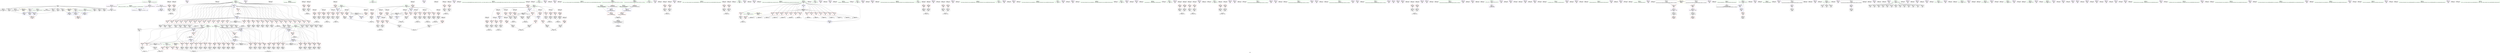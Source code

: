 digraph "SVFG" {
	label="SVFG";

	Node0x555748016ee0 [shape=record,color=grey,label="{NodeID: 0\nNullPtr}"];
	Node0x555748016ee0 -> Node0x55574801f400[style=solid];
	Node0x555748016ee0 -> Node0x55574801f500[style=solid];
	Node0x555748016ee0 -> Node0x55574801f5d0[style=solid];
	Node0x555748016ee0 -> Node0x55574801f6a0[style=solid];
	Node0x555748016ee0 -> Node0x55574801f770[style=solid];
	Node0x555748016ee0 -> Node0x55574801f840[style=solid];
	Node0x555748016ee0 -> Node0x55574801f910[style=solid];
	Node0x555748016ee0 -> Node0x55574801f9e0[style=solid];
	Node0x555748016ee0 -> Node0x55574801fab0[style=solid];
	Node0x555748016ee0 -> Node0x55574801fb80[style=solid];
	Node0x555748016ee0 -> Node0x55574801fc50[style=solid];
	Node0x555748016ee0 -> Node0x55574801fd20[style=solid];
	Node0x555748016ee0 -> Node0x555748066ad0[style=solid];
	Node0x55574802b1f0 [shape=record,color=red,label="{NodeID: 443\n505\<--504\n\<--call261\nmain\n}"];
	Node0x55574802b1f0 -> Node0x555748027020[style=solid];
	Node0x555748059010 [shape=record,color=purple,label="{NodeID: 277\n576\<--26\n\<--.str.6\nmain\n}"];
	Node0x5557480df010 [shape=record,color=black,label="{NodeID: 1218\n782 = PHI()\n}"];
	Node0x55574802f270 [shape=record,color=black,label="{NodeID: 111\n185\<--184\nconv31\<--\nmain\n}"];
	Node0x5557480b1410 [shape=record,color=black,label="{NodeID: 1052\nMR_24V_2 = PHI(MR_24V_6, MR_24V_1, )\npts\{99 \}\n}"];
	Node0x5557480b1410 -> Node0x555748067590[style=dashed];
	Node0x5557480b1410 -> Node0x5557480b1410[style=dashed];
	Node0x555748028540 [shape=record,color=red,label="{NodeID: 388\n377\<--98\n\<--j\nmain\n}"];
	Node0x555748028540 -> Node0x555748025fe0[style=solid];
	Node0x555748022830 [shape=record,color=purple,label="{NodeID: 222\n129\<--14\n\<--.str\nmain\n}"];
	Node0x5557480db910 [shape=record,color=black,label="{NodeID: 1163\n799 = PHI()\n}"];
	Node0x55574801e660 [shape=record,color=green,label="{NodeID: 56\n153\<--154\n_ZNSirsERm\<--_ZNSirsERm_field_insensitive\n}"];
	Node0x5557480853f0 [shape=record,color=grey,label="{NodeID: 997\n295 = cmp(289, 294, )\n}"];
	Node0x55574805bd90 [shape=record,color=red,label="{NodeID: 333\n338\<--92\n\<--c3\nmain\n}"];
	Node0x55574805bd90 -> Node0x555748025a30[style=solid];
	Node0x555748026db0 [shape=record,color=black,label="{NodeID: 167\n498\<--497\nconv255\<--\nmain\n}"];
	Node0x555748019270 [shape=record,color=green,label="{NodeID: 1\n7\<--1\n__dso_handle\<--dummyObj\nGlob }"];
	Node0x55574802b2c0 [shape=record,color=red,label="{NodeID: 444\n512\<--511\n\<--call267\nmain\n}"];
	Node0x55574802b2c0 -> Node0x5557480271c0[style=solid];
	Node0x5557480590e0 [shape=record,color=purple,label="{NodeID: 278\n611\<--26\n\<--.str.6\nmain\n}"];
	Node0x5557480df110 [shape=record,color=black,label="{NodeID: 1219\n432 = PHI()\n}"];
	Node0x55574802f340 [shape=record,color=black,label="{NodeID: 112\n188\<--187\nconv34\<--\nmain\n}"];
	Node0x55574802f340 -> Node0x555748086a70[style=solid];
	Node0x5557480b1910 [shape=record,color=black,label="{NodeID: 1053\nMR_26V_2 = PHI(MR_26V_6, MR_26V_1, )\npts\{101 \}\n}"];
	Node0x5557480b1910 -> Node0x5557480679a0[style=dashed];
	Node0x5557480b1910 -> Node0x5557480b1910[style=dashed];
	Node0x555748028610 [shape=record,color=red,label="{NodeID: 389\n403\<--98\n\<--j\nmain\n}"];
	Node0x555748028610 -> Node0x555748026250[style=solid];
	Node0x555748022900 [shape=record,color=purple,label="{NodeID: 223\n142\<--16\n\<--.str.1\nmain\n}"];
	Node0x5557480dba10 [shape=record,color=black,label="{NodeID: 1164\n801 = PHI()\n}"];
	Node0x55574801e760 [shape=record,color=green,label="{NodeID: 57\n166\<--167\n_ZStrsIcSt11char_traitsIcESaIcEERSt13basic_istreamIT_T0_ES7_RNSt7__cxx1112basic_stringIS4_S5_T1_EE\<--_ZStrsIcSt11char_traitsIcESaIcEERSt13basic_istreamIT_T0_ES7_RNSt7__cxx1112basic_stringIS4_S5_T1_EE_field_insensitive\n}"];
	Node0x555748085570 [shape=record,color=grey,label="{NodeID: 998\n727 = cmp(724, 726, )\n}"];
	Node0x55574805be60 [shape=record,color=red,label="{NodeID: 334\n347\<--92\n\<--c3\nmain\n}"];
	Node0x55574805be60 -> Node0x555748025ca0[style=solid];
	Node0x555748026e80 [shape=record,color=black,label="{NodeID: 168\n501\<--500\nconv258\<--\nmain\n}"];
	Node0x555748026e80 -> Node0x555748086170[style=solid];
	Node0x5557480cea20 [shape=record,color=black,label="{NodeID: 1109\n116 = PHI()\n}"];
	Node0x555748019300 [shape=record,color=green,label="{NodeID: 2\n8\<--1\n_ZSt4cout\<--dummyObj\nGlob }"];
	Node0x55574802b390 [shape=record,color=red,label="{NodeID: 445\n521\<--520\n\<--call274\nmain\n}"];
	Node0x55574802b390 -> Node0x555748027430[style=solid];
	Node0x5557480591b0 [shape=record,color=purple,label="{NodeID: 279\n628\<--26\n\<--.str.6\nmain\n}"];
	Node0x5557480df210 [shape=record,color=black,label="{NodeID: 1220\n434 = PHI()\n}"];
	Node0x55574802f410 [shape=record,color=black,label="{NodeID: 113\n192\<--191\nconv36\<--\nmain\n}"];
	Node0x5557480b1e10 [shape=record,color=black,label="{NodeID: 1054\nMR_28V_2 = PHI(MR_28V_6, MR_28V_1, )\npts\{103 \}\n}"];
	Node0x5557480b1e10 -> Node0x555748067db0[style=dashed];
	Node0x5557480b1e10 -> Node0x5557480b1e10[style=dashed];
	Node0x5557480286e0 [shape=record,color=red,label="{NodeID: 390\n412\<--98\n\<--j\nmain\n}"];
	Node0x5557480286e0 -> Node0x5557480264c0[style=solid];
	Node0x5557480229d0 [shape=record,color=purple,label="{NodeID: 224\n264\<--18\n\<--.str.2\nmain\n}"];
	Node0x5557480dbb10 [shape=record,color=black,label="{NodeID: 1165\n803 = PHI()\n}"];
	Node0x55574801e860 [shape=record,color=green,label="{NodeID: 58\n180\<--181\n_ZNSt7__cxx1112basic_stringIcSt11char_traitsIcESaIcEEixEm\<--_ZNSt7__cxx1112basic_stringIcSt11char_traitsIcESaIcEEixEm_field_insensitive\n}"];
	Node0x5557480856f0 [shape=record,color=grey,label="{NodeID: 999\n736 = cmp(733, 735, )\n}"];
	Node0x55574805bf30 [shape=record,color=red,label="{NodeID: 335\n373\<--92\n\<--c3\nmain\n}"];
	Node0x55574805bf30 -> Node0x555748025f10[style=solid];
	Node0x555748026f50 [shape=record,color=black,label="{NodeID: 169\n503\<--502\nconv259\<--\nmain\n}"];
	Node0x5557480d50e0 [shape=record,color=black,label="{NodeID: 1110\n137 = PHI(873, )\n}"];
	Node0x5557480217e0 [shape=record,color=green,label="{NodeID: 3\n11\<--1\n_ZSt3cin\<--dummyObj\nGlob }"];
	Node0x55574802b460 [shape=record,color=red,label="{NodeID: 446\n547\<--546\n\<--call297\nmain\n}"];
	Node0x55574802b460 -> Node0x5557480276a0[style=solid];
	Node0x555748059280 [shape=record,color=purple,label="{NodeID: 280\n717\<--26\n\<--.str.6\nmain\n}"];
	Node0x5557480df310 [shape=record,color=black,label="{NodeID: 1221\n436 = PHI()\n}"];
	Node0x55574802f4e0 [shape=record,color=black,label="{NodeID: 114\n195\<--194\nconv39\<--\nmain\n}"];
	Node0x55574802f4e0 -> Node0x555748086bf0[style=solid];
	Node0x5557480287b0 [shape=record,color=red,label="{NodeID: 391\n456\<--98\n\<--j\nmain\n}"];
	Node0x5557480287b0 -> Node0x5557480844f0[style=solid];
	Node0x555748022aa0 [shape=record,color=purple,label="{NodeID: 225\n352\<--18\n\<--.str.2\nmain\n}"];
	Node0x5557480dbc10 [shape=record,color=black,label="{NodeID: 1166\n805 = PHI()\n}"];
	Node0x55574801e960 [shape=record,color=green,label="{NodeID: 59\n222\<--223\n_ZNSt7__cxx1112basic_stringIcSt11char_traitsIcESaIcEED1Ev\<--_ZNSt7__cxx1112basic_stringIcSt11char_traitsIcESaIcEED1Ev_field_insensitive\n}"];
	Node0x555748085870 [shape=record,color=grey,label="{NodeID: 1000\n261 = cmp(255, 260, )\n}"];
	Node0x55574805c000 [shape=record,color=red,label="{NodeID: 336\n408\<--92\n\<--c3\nmain\n}"];
	Node0x55574805c000 -> Node0x5557480263f0[style=solid];
	Node0x555748027020 [shape=record,color=black,label="{NodeID: 170\n506\<--505\nconv262\<--\nmain\n}"];
	Node0x555748027020 -> Node0x555748086170[style=solid];
	Node0x5557480d52d0 [shape=record,color=black,label="{NodeID: 1111\n106 = PHI()\n}"];
	Node0x555748021870 [shape=record,color=green,label="{NodeID: 4\n14\<--1\n.str\<--dummyObj\nGlob }"];
	Node0x55574802b530 [shape=record,color=red,label="{NodeID: 447\n556\<--555\n\<--call304\nmain\n}"];
	Node0x55574802b530 -> Node0x555748027910[style=solid];
	Node0x555748059350 [shape=record,color=purple,label="{NodeID: 281\n752\<--26\n\<--.str.6\nmain\n}"];
	Node0x5557480df3e0 [shape=record,color=black,label="{NodeID: 1222\n440 = PHI()\n}"];
	Node0x55574802f5b0 [shape=record,color=black,label="{NodeID: 115\n197\<--196\nconv40\<--\nmain\n}"];
	Node0x555748028880 [shape=record,color=red,label="{NodeID: 392\n492\<--100\n\<--j249\nmain\n}"];
	Node0x555748028880 -> Node0x555748026ce0[style=solid];
	Node0x555748022b70 [shape=record,color=purple,label="{NodeID: 226\n387\<--18\n\<--.str.2\nmain\n}"];
	Node0x5557480dbce0 [shape=record,color=black,label="{NodeID: 1167\n423 = PHI()\n}"];
	Node0x55574801ea60 [shape=record,color=green,label="{NodeID: 60\n266\<--267\n_ZStlsISt11char_traitsIcEERSt13basic_ostreamIcT_ES5_PKc\<--_ZStlsISt11char_traitsIcEERSt13basic_ostreamIcT_ES5_PKc_field_insensitive\n}"];
	Node0x5557480859f0 [shape=record,color=grey,label="{NodeID: 1001\n375 = cmp(372, 374, )\n}"];
	Node0x55574805c0d0 [shape=record,color=red,label="{NodeID: 337\n157\<--94\n\<--t\nmain\n}"];
	Node0x55574805c0d0 -> Node0x55574802ef30[style=solid];
	Node0x5557480270f0 [shape=record,color=black,label="{NodeID: 171\n510\<--509\nconv265\<--\nmain\n}"];
	Node0x5557480d53a0 [shape=record,color=black,label="{NodeID: 1112\n125 = PHI()\n}"];
	Node0x555748021900 [shape=record,color=green,label="{NodeID: 5\n16\<--1\n.str.1\<--dummyObj\nGlob }"];
	Node0x55574802b600 [shape=record,color=red,label="{NodeID: 448\n582\<--581\n\<--call327\nmain\n}"];
	Node0x55574802b600 -> Node0x555748027b80[style=solid];
	Node0x555748059420 [shape=record,color=purple,label="{NodeID: 282\n787\<--26\n\<--.str.6\nmain\n}"];
	Node0x5557480df510 [shape=record,color=black,label="{NodeID: 1223\n443 = PHI()\n}"];
	Node0x555748023be0 [shape=record,color=black,label="{NodeID: 116\n200\<--199\nconv43\<--\nmain\n}"];
	Node0x555748023be0 -> Node0x555748086bf0[style=solid];
	Node0x555748028950 [shape=record,color=red,label="{NodeID: 393\n497\<--100\n\<--j249\nmain\n}"];
	Node0x555748028950 -> Node0x555748026db0[style=solid];
	Node0x555748022c40 [shape=record,color=purple,label="{NodeID: 227\n422\<--18\n\<--.str.2\nmain\n}"];
	Node0x5557480dbe10 [shape=record,color=black,label="{NodeID: 1168\n426 = PHI()\n}"];
	Node0x55574801eb60 [shape=record,color=green,label="{NodeID: 61\n272\<--273\n_ZNSolsEi\<--_ZNSolsEi_field_insensitive\n}"];
	Node0x555748085b70 [shape=record,color=grey,label="{NodeID: 1002\n762 = cmp(759, 761, )\n}"];
	Node0x55574805c1a0 [shape=record,color=red,label="{NodeID: 338\n268\<--94\n\<--t\nmain\n}"];
	Node0x55574805c1a0 -> Node0x555748083470[style=solid];
	Node0x5557480271c0 [shape=record,color=black,label="{NodeID: 172\n513\<--512\nconv268\<--\nmain\n}"];
	Node0x5557480271c0 -> Node0x555748085e70[style=solid];
	Node0x5557480d5470 [shape=record,color=black,label="{NodeID: 1113\n44 = PHI()\n}"];
	Node0x555748020ba0 [shape=record,color=green,label="{NodeID: 6\n18\<--1\n.str.2\<--dummyObj\nGlob }"];
	Node0x55574802b6d0 [shape=record,color=red,label="{NodeID: 449\n591\<--590\n\<--call334\nmain\n}"];
	Node0x55574802b6d0 -> Node0x555748027df0[style=solid];
	Node0x5557480594f0 [shape=record,color=purple,label="{NodeID: 283\n804\<--26\n\<--.str.6\nmain\n}"];
	Node0x5557480df610 [shape=record,color=black,label="{NodeID: 1224\n445 = PHI()\n}"];
	Node0x555748023cb0 [shape=record,color=black,label="{NodeID: 117\n228\<--227\nconv45\<--\nmain\n}"];
	Node0x555748028a20 [shape=record,color=red,label="{NodeID: 394\n502\<--100\n\<--j249\nmain\n}"];
	Node0x555748028a20 -> Node0x555748026f50[style=solid];
	Node0x555748022d10 [shape=record,color=purple,label="{NodeID: 228\n439\<--18\n\<--.str.2\nmain\n}"];
	Node0x5557480dbf10 [shape=record,color=black,label="{NodeID: 1169\n428 = PHI()\n}"];
	Node0x55574801ec60 [shape=record,color=green,label="{NodeID: 62\n826\<--827\n_ZNSt14basic_ifstreamIcSt11char_traitsIcEE5closeEv\<--_ZNSt14basic_ifstreamIcSt11char_traitsIcEE5closeEv_field_insensitive\n}"];
	Node0x555748085cf0 [shape=record,color=grey,label="{NodeID: 1003\n771 = cmp(768, 770, )\n}"];
	Node0x55574805c270 [shape=record,color=red,label="{NodeID: 339\n354\<--94\n\<--t\nmain\n}"];
	Node0x55574805c270 -> Node0x555748083a70[style=solid];
	Node0x555748027290 [shape=record,color=black,label="{NodeID: 173\n515\<--514\nconv269\<--\nmain\n}"];
	Node0x555748027290 -> Node0x555748085e70[style=solid];
	Node0x5557480d5540 [shape=record,color=black,label="{NodeID: 1114\n179 = PHI()\n}"];
	Node0x5557480d5540 -> Node0x555748029a60[style=solid];
	Node0x555748020c30 [shape=record,color=green,label="{NodeID: 7\n20\<--1\n.str.3\<--dummyObj\nGlob }"];
	Node0x55574802b7a0 [shape=record,color=red,label="{NodeID: 450\n640\<--639\n\<--call377\nmain\n}"];
	Node0x55574802b7a0 -> Node0x555748028060[style=solid];
	Node0x5557480595c0 [shape=record,color=purple,label="{NodeID: 284\n363\<--28\n\<--.str.7\nmain\n}"];
	Node0x5557480df710 [shape=record,color=black,label="{NodeID: 1225\n447 = PHI()\n}"];
	Node0x555748023d80 [shape=record,color=black,label="{NodeID: 118\n231\<--230\nconv48\<--\nmain\n}"];
	Node0x555748023d80 -> Node0x555748086770[style=solid];
	Node0x555748028af0 [shape=record,color=red,label="{NodeID: 395\n509\<--100\n\<--j249\nmain\n}"];
	Node0x555748028af0 -> Node0x5557480270f0[style=solid];
	Node0x555748022de0 [shape=record,color=purple,label="{NodeID: 229\n528\<--18\n\<--.str.2\nmain\n}"];
	Node0x5557480dc010 [shape=record,color=black,label="{NodeID: 1170\n430 = PHI()\n}"];
	Node0x55574801ed60 [shape=record,color=green,label="{NodeID: 63\n829\<--830\n_ZNSt14basic_ofstreamIcSt11char_traitsIcEE5closeEv\<--_ZNSt14basic_ofstreamIcSt11char_traitsIcEE5closeEv_field_insensitive\n}"];
	Node0x555748085e70 [shape=record,color=grey,label="{NodeID: 1004\n516 = cmp(513, 515, )\n}"];
	Node0x55574805c340 [shape=record,color=red,label="{NodeID: 340\n389\<--94\n\<--t\nmain\n}"];
	Node0x55574805c340 -> Node0x5557480835f0[style=solid];
	Node0x555748027360 [shape=record,color=black,label="{NodeID: 174\n519\<--518\nconv272\<--\nmain\n}"];
	Node0x5557480d5640 [shape=record,color=black,label="{NodeID: 1115\n186 = PHI()\n}"];
	Node0x5557480d5640 -> Node0x555748029b30[style=solid];
	Node0x555748020cc0 [shape=record,color=green,label="{NodeID: 8\n22\<--1\n.str.4\<--dummyObj\nGlob }"];
	Node0x55574802b870 [shape=record,color=red,label="{NodeID: 451\n645\<--644\n\<--call381\nmain\n}"];
	Node0x55574802b870 -> Node0x55574802c220[style=solid];
	Node0x555748059690 [shape=record,color=purple,label="{NodeID: 285\n398\<--28\n\<--.str.7\nmain\n}"];
	Node0x5557480df810 [shape=record,color=black,label="{NodeID: 1226\n449 = PHI()\n}"];
	Node0x555748023e50 [shape=record,color=black,label="{NodeID: 119\n233\<--232\nconv49\<--\nmain\n}"];
	Node0x555748028bc0 [shape=record,color=red,label="{NodeID: 396\n518\<--100\n\<--j249\nmain\n}"];
	Node0x555748028bc0 -> Node0x555748027360[style=solid];
	Node0x555748022eb0 [shape=record,color=purple,label="{NodeID: 230\n563\<--18\n\<--.str.2\nmain\n}"];
	Node0x5557480dc110 [shape=record,color=black,label="{NodeID: 1171\n529 = PHI()\n}"];
	Node0x55574801ee60 [shape=record,color=green,label="{NodeID: 64\n836\<--837\n_ZNSt14basic_ofstreamIcSt11char_traitsIcEED1Ev\<--_ZNSt14basic_ofstreamIcSt11char_traitsIcEED1Ev_field_insensitive\n}"];
	Node0x555748085ff0 [shape=record,color=grey,label="{NodeID: 1005\n586 = cmp(583, 585, )\n}"];
	Node0x55574805c410 [shape=record,color=red,label="{NodeID: 341\n424\<--94\n\<--t\nmain\n}"];
	Node0x55574805c410 -> Node0x5557480841f0[style=solid];
	Node0x555748027430 [shape=record,color=black,label="{NodeID: 175\n522\<--521\nconv275\<--\nmain\n}"];
	Node0x555748027430 -> Node0x555748087670[style=solid];
	Node0x5557480d5740 [shape=record,color=black,label="{NodeID: 1116\n193 = PHI()\n}"];
	Node0x5557480d5740 -> Node0x555748029c00[style=solid];
	Node0x555748020d50 [shape=record,color=green,label="{NodeID: 9\n24\<--1\n.str.5\<--dummyObj\nGlob }"];
	Node0x55574802b940 [shape=record,color=red,label="{NodeID: 452\n652\<--651\n\<--call387\nmain\n}"];
	Node0x55574802b940 -> Node0x555748067b40[style=solid];
	Node0x555748059760 [shape=record,color=purple,label="{NodeID: 286\n433\<--28\n\<--.str.7\nmain\n}"];
	Node0x5557480df910 [shape=record,color=black,label="{NodeID: 1227\n451 = PHI()\n}"];
	Node0x555748023f20 [shape=record,color=black,label="{NodeID: 120\n236\<--235\nconv52\<--\nmain\n}"];
	Node0x555748023f20 -> Node0x555748086770[style=solid];
	Node0x555748028c90 [shape=record,color=red,label="{NodeID: 397\n544\<--100\n\<--j249\nmain\n}"];
	Node0x555748028c90 -> Node0x5557480275d0[style=solid];
	Node0x555748022f80 [shape=record,color=purple,label="{NodeID: 231\n598\<--18\n\<--.str.2\nmain\n}"];
	Node0x5557480dc210 [shape=record,color=black,label="{NodeID: 1172\n532 = PHI()\n}"];
	Node0x55574801ef60 [shape=record,color=green,label="{NodeID: 65\n839\<--840\n_ZNSt14basic_ifstreamIcSt11char_traitsIcEED1Ev\<--_ZNSt14basic_ifstreamIcSt11char_traitsIcEED1Ev_field_insensitive\n}"];
	Node0x555748086170 [shape=record,color=grey,label="{NodeID: 1006\n507 = cmp(501, 506, )\n}"];
	Node0x55574805c4e0 [shape=record,color=red,label="{NodeID: 342\n441\<--94\n\<--t\nmain\n}"];
	Node0x55574805c4e0 -> Node0x555748084070[style=solid];
	Node0x555748027500 [shape=record,color=black,label="{NodeID: 176\n524\<--523\nconv276\<--\nmain\n}"];
	Node0x555748027500 -> Node0x555748087670[style=solid];
	Node0x5557480d5840 [shape=record,color=black,label="{NodeID: 1117\n265 = PHI()\n}"];
	Node0x555748020de0 [shape=record,color=green,label="{NodeID: 10\n26\<--1\n.str.6\<--dummyObj\nGlob }"];
	Node0x55574802ba10 [shape=record,color=red,label="{NodeID: 453\n657\<--656\n\<--call390\nmain\n}"];
	Node0x55574802ba10 -> Node0x555748067c10[style=solid];
	Node0x555748059830 [shape=record,color=purple,label="{NodeID: 287\n450\<--28\n\<--.str.7\nmain\n}"];
	Node0x5557480dfa10 [shape=record,color=black,label="{NodeID: 1228\n453 = PHI()\n}"];
	Node0x555748023ff0 [shape=record,color=black,label="{NodeID: 121\n240\<--239\nconv55\<--\nmain\n}"];
	Node0x555748028d60 [shape=record,color=red,label="{NodeID: 398\n553\<--100\n\<--j249\nmain\n}"];
	Node0x555748028d60 -> Node0x555748027840[style=solid];
	Node0x555748023050 [shape=record,color=purple,label="{NodeID: 232\n615\<--18\n\<--.str.2\nmain\n}"];
	Node0x5557480dc310 [shape=record,color=black,label="{NodeID: 1173\n534 = PHI()\n}"];
	Node0x55574801f060 [shape=record,color=green,label="{NodeID: 66\n863\<--864\n__gxx_personality_v0\<--__gxx_personality_v0_field_insensitive\n}"];
	Node0x5557480862f0 [shape=record,color=grey,label="{NodeID: 1007\n384 = cmp(381, 383, )\n}"];
	Node0x55574805c5b0 [shape=record,color=red,label="{NodeID: 343\n530\<--94\n\<--t\nmain\n}"];
	Node0x55574805c5b0 -> Node0x555748085270[style=solid];
	Node0x5557480275d0 [shape=record,color=black,label="{NodeID: 177\n545\<--544\nconv295\<--\nmain\n}"];
	Node0x5557480d5940 [shape=record,color=black,label="{NodeID: 1118\n271 = PHI()\n}"];
	Node0x555748021360 [shape=record,color=green,label="{NodeID: 11\n28\<--1\n.str.7\<--dummyObj\nGlob }"];
	Node0x55574802bae0 [shape=record,color=red,label="{NodeID: 454\n662\<--661\n\<--call393\nmain\n}"];
	Node0x55574802bae0 -> Node0x555748067ce0[style=solid];
	Node0x555748059900 [shape=record,color=purple,label="{NodeID: 288\n574\<--28\n\<--.str.7\nmain\n}"];
	Node0x5557480dfae0 [shape=record,color=black,label="{NodeID: 1229\n463 = PHI()\n}"];
	Node0x5557480dfae0 -> Node0x55574802ad10[style=solid];
	Node0x5557480240c0 [shape=record,color=black,label="{NodeID: 122\n243\<--242\nconv58\<--\nmain\n}"];
	Node0x5557480240c0 -> Node0x555748087370[style=solid];
	Node0x555748028e30 [shape=record,color=red,label="{NodeID: 399\n579\<--100\n\<--j249\nmain\n}"];
	Node0x555748028e30 -> Node0x555748027ab0[style=solid];
	Node0x555748023120 [shape=record,color=purple,label="{NodeID: 233\n704\<--18\n\<--.str.2\nmain\n}"];
	Node0x5557480dc410 [shape=record,color=black,label="{NodeID: 1174\n536 = PHI()\n}"];
	Node0x55574801f160 [shape=record,color=green,label="{NodeID: 67\n876\<--877\n__a.addr\<--__a.addr_field_insensitive\n_ZStorSt13_Ios_OpenmodeS_\n}"];
	Node0x55574801f160 -> Node0x555748066760[style=solid];
	Node0x55574801f160 -> Node0x5557480681c0[style=solid];
	Node0x555748086470 [shape=record,color=grey,label="{NodeID: 1008\n410 = cmp(407, 409, )\n}"];
	Node0x55574805c680 [shape=record,color=red,label="{NodeID: 344\n565\<--94\n\<--t\nmain\n}"];
	Node0x55574805c680 -> Node0x555748084970[style=solid];
	Node0x5557480276a0 [shape=record,color=black,label="{NodeID: 178\n548\<--547\nconv298\<--\nmain\n}"];
	Node0x5557480276a0 -> Node0x5557480883f0[style=solid];
	Node0x5557480d5a40 [shape=record,color=black,label="{NodeID: 1119\n275 = PHI()\n}"];
	Node0x5557480213f0 [shape=record,color=green,label="{NodeID: 12\n30\<--1\n.str.8\<--dummyObj\nGlob }"];
	Node0x55574802bbb0 [shape=record,color=red,label="{NodeID: 455\n676\<--675\n\<--call402\nmain\n}"];
	Node0x55574802bbb0 -> Node0x55574802c700[style=solid];
	Node0x5557480599d0 [shape=record,color=purple,label="{NodeID: 289\n785\<--28\n\<--.str.7\nmain\n}"];
	Node0x5557480dfc10 [shape=record,color=black,label="{NodeID: 1230\n468 = PHI()\n}"];
	Node0x5557480dfc10 -> Node0x55574802ade0[style=solid];
	Node0x555748024190 [shape=record,color=black,label="{NodeID: 123\n245\<--244\nconv59\<--\nmain\n}"];
	Node0x555748028f00 [shape=record,color=red,label="{NodeID: 400\n588\<--100\n\<--j249\nmain\n}"];
	Node0x555748028f00 -> Node0x555748027d20[style=solid];
	Node0x5557480231f0 [shape=record,color=purple,label="{NodeID: 234\n739\<--18\n\<--.str.2\nmain\n}"];
	Node0x5557480dc510 [shape=record,color=black,label="{NodeID: 1175\n538 = PHI()\n}"];
	Node0x55574801f230 [shape=record,color=green,label="{NodeID: 68\n878\<--879\n__b.addr\<--__b.addr_field_insensitive\n_ZStorSt13_Ios_OpenmodeS_\n}"];
	Node0x55574801f230 -> Node0x555748066830[style=solid];
	Node0x55574801f230 -> Node0x555748068290[style=solid];
	Node0x5557480865f0 [shape=record,color=grey,label="{NodeID: 1009\n319 = cmp(317, 318, )\n}"];
	Node0x55574805c750 [shape=record,color=red,label="{NodeID: 345\n600\<--94\n\<--t\nmain\n}"];
	Node0x55574805c750 -> Node0x555748084c70[style=solid];
	Node0x555748027770 [shape=record,color=black,label="{NodeID: 179\n550\<--549\nconv299\<--\nmain\n}"];
	Node0x555748027770 -> Node0x5557480883f0[style=solid];
	Node0x5557480d5b40 [shape=record,color=black,label="{NodeID: 1120\n277 = PHI()\n}"];
	Node0x555748021480 [shape=record,color=green,label="{NodeID: 13\n33\<--1\n\<--dummyObj\nCan only get source location for instruction, argument, global var or function.}"];
	Node0x55574802bc80 [shape=record,color=red,label="{NodeID: 456\n681\<--680\n\<--call406\nmain\n}"];
	Node0x55574802bc80 -> Node0x55574802c8a0[style=solid];
	Node0x555748059aa0 [shape=record,color=purple,label="{NodeID: 290\n396\<--30\n\<--.str.8\nmain\n}"];
	Node0x5557480dfd10 [shape=record,color=black,label="{NodeID: 1231\n475 = PHI()\n}"];
	Node0x5557480dfd10 -> Node0x55574802aeb0[style=solid];
	Node0x555748024260 [shape=record,color=black,label="{NodeID: 124\n248\<--247\nconv62\<--\nmain\n}"];
	Node0x555748024260 -> Node0x555748087370[style=solid];
	Node0x555748028fd0 [shape=record,color=red,label="{NodeID: 401\n632\<--100\n\<--j249\nmain\n}"];
	Node0x555748028fd0 -> Node0x555748084370[style=solid];
	Node0x5557480232c0 [shape=record,color=purple,label="{NodeID: 235\n774\<--18\n\<--.str.2\nmain\n}"];
	Node0x5557480dc610 [shape=record,color=black,label="{NodeID: 1176\n540 = PHI()\n}"];
	Node0x55574801f300 [shape=record,color=green,label="{NodeID: 69\n34\<--913\n_GLOBAL__sub_I_nuwanda57_2_1.cpp\<--_GLOBAL__sub_I_nuwanda57_2_1.cpp_field_insensitive\n}"];
	Node0x55574801f300 -> Node0x5557480669d0[style=solid];
	Node0x555748086770 [shape=record,color=grey,label="{NodeID: 1010\n237 = cmp(231, 236, )\n}"];
	Node0x55574805c820 [shape=record,color=red,label="{NodeID: 346\n617\<--94\n\<--t\nmain\n}"];
	Node0x55574805c820 -> Node0x5557480850f0[style=solid];
	Node0x555748027840 [shape=record,color=black,label="{NodeID: 180\n554\<--553\nconv302\<--\nmain\n}"];
	Node0x5557480d5c40 [shape=record,color=black,label="{NodeID: 1121\n279 = PHI()\n}"];
	Node0x555748021510 [shape=record,color=green,label="{NodeID: 14\n105\<--1\n\<--dummyObj\nCan only get source location for instruction, argument, global var or function.}"];
	Node0x55574802bd50 [shape=record,color=red,label="{NodeID: 457\n688\<--687\n\<--call412\nmain\n}"];
	Node0x55574802bd50 -> Node0x55574802ca40[style=solid];
	Node0x555748059b70 [shape=record,color=purple,label="{NodeID: 291\n429\<--30\n\<--.str.8\nmain\n}"];
	Node0x5557480dfe10 [shape=record,color=black,label="{NodeID: 1232\n480 = PHI()\n}"];
	Node0x5557480dfe10 -> Node0x55574802af80[style=solid];
	Node0x555748024330 [shape=record,color=black,label="{NodeID: 125\n252\<--251\nconv65\<--\nmain\n}"];
	Node0x5557480290a0 [shape=record,color=red,label="{NodeID: 402\n668\<--102\n\<--j394\nmain\n}"];
	Node0x5557480290a0 -> Node0x55574802c560[style=solid];
	Node0x555748023390 [shape=record,color=purple,label="{NodeID: 236\n791\<--18\n\<--.str.2\nmain\n}"];
	Node0x5557480dc710 [shape=record,color=black,label="{NodeID: 1177\n542 = PHI()\n}"];
	Node0x55574801f400 [shape=record,color=black,label="{NodeID: 70\n2\<--3\ndummyVal\<--dummyVal\n}"];
	Node0x5557480868f0 [shape=record,color=grey,label="{NodeID: 1011\n160 = cmp(158, 159, )\n}"];
	Node0x55574805c8f0 [shape=record,color=red,label="{NodeID: 347\n706\<--94\n\<--t\nmain\n}"];
	Node0x55574805c8f0 -> Node0x555748083d70[style=solid];
	Node0x555748027910 [shape=record,color=black,label="{NodeID: 181\n557\<--556\nconv305\<--\nmain\n}"];
	Node0x555748027910 -> Node0x555748088270[style=solid];
	Node0x5557480d5d40 [shape=record,color=black,label="{NodeID: 1122\n281 = PHI()\n}"];
	Node0x5557480215e0 [shape=record,color=green,label="{NodeID: 15\n107\<--1\n\<--dummyObj\nCan only get source location for instruction, argument, global var or function.}"];
	Node0x55574802be20 [shape=record,color=red,label="{NodeID: 458\n697\<--696\n\<--call419\nmain\n}"];
	Node0x55574802be20 -> Node0x55574802ccb0[style=solid];
	Node0x555748059c40 [shape=record,color=purple,label="{NodeID: 292\n537\<--30\n\<--.str.8\nmain\n}"];
	Node0x5557480dff10 [shape=record,color=black,label="{NodeID: 1233\n485 = PHI()\n}"];
	Node0x5557480dff10 -> Node0x55574802b050[style=solid];
	Node0x555748024400 [shape=record,color=black,label="{NodeID: 126\n255\<--254\nconv68\<--\nmain\n}"];
	Node0x555748024400 -> Node0x555748085870[style=solid];
	Node0x555748029170 [shape=record,color=red,label="{NodeID: 403\n673\<--102\n\<--j394\nmain\n}"];
	Node0x555748029170 -> Node0x55574802c630[style=solid];
	Node0x555748023460 [shape=record,color=purple,label="{NodeID: 237\n274\<--20\n\<--.str.3\nmain\n}"];
	Node0x5557480dc7e0 [shape=record,color=black,label="{NodeID: 1178\n546 = PHI()\n}"];
	Node0x5557480dc7e0 -> Node0x55574802b460[style=solid];
	Node0x55574801f500 [shape=record,color=black,label="{NodeID: 71\n204\<--3\n\<--dummyVal\nmain\n}"];
	Node0x555748086a70 [shape=record,color=grey,label="{NodeID: 1012\n189 = cmp(183, 188, )\n}"];
	Node0x55574805c9c0 [shape=record,color=red,label="{NodeID: 348\n741\<--94\n\<--t\nmain\n}"];
	Node0x55574805c9c0 -> Node0x5557480832f0[style=solid];
	Node0x5557480279e0 [shape=record,color=black,label="{NodeID: 182\n559\<--558\nconv306\<--\nmain\n}"];
	Node0x5557480279e0 -> Node0x555748088270[style=solid];
	Node0x5557480d5e40 [shape=record,color=black,label="{NodeID: 1123\n283 = PHI()\n}"];
	Node0x5557480216b0 [shape=record,color=green,label="{NodeID: 16\n131\<--1\n\<--dummyObj\nCan only get source location for instruction, argument, global var or function.}"];
	Node0x55574802bef0 [shape=record,color=red,label="{NodeID: 459\n723\<--722\n\<--call442\nmain\n}"];
	Node0x55574802bef0 -> Node0x555748021cd0[style=solid];
	Node0x555748059d10 [shape=record,color=purple,label="{NodeID: 293\n572\<--30\n\<--.str.8\nmain\n}"];
	Node0x5557480e0010 [shape=record,color=black,label="{NodeID: 1234\n499 = PHI()\n}"];
	Node0x5557480e0010 -> Node0x55574802b120[style=solid];
	Node0x5557480244d0 [shape=record,color=black,label="{NodeID: 127\n257\<--256\nconv69\<--\nmain\n}"];
	Node0x555748029240 [shape=record,color=red,label="{NodeID: 404\n678\<--102\n\<--j394\nmain\n}"];
	Node0x555748029240 -> Node0x55574802c7d0[style=solid];
	Node0x555748023530 [shape=record,color=purple,label="{NodeID: 238\n357\<--20\n\<--.str.3\nmain\n}"];
	Node0x5557480dc910 [shape=record,color=black,label="{NodeID: 1179\n555 = PHI()\n}"];
	Node0x5557480dc910 -> Node0x55574802b530[style=solid];
	Node0x55574801f5d0 [shape=record,color=black,label="{NodeID: 72\n205\<--3\n\<--dummyVal\nmain\n}"];
	Node0x55574801f5d0 -> Node0x555748066e40[style=solid];
	Node0x555748086bf0 [shape=record,color=grey,label="{NodeID: 1013\n201 = cmp(195, 200, )\n}"];
	Node0x55574805ca90 [shape=record,color=red,label="{NodeID: 349\n776\<--94\n\<--t\nmain\n}"];
	Node0x55574805ca90 -> Node0x5557480838f0[style=solid];
	Node0x555748027ab0 [shape=record,color=black,label="{NodeID: 183\n580\<--579\nconv325\<--\nmain\n}"];
	Node0x5557480d5f10 [shape=record,color=black,label="{NodeID: 1124\n287 = PHI()\n}"];
	Node0x5557480d5f10 -> Node0x55574802a280[style=solid];
	Node0x55574801ce80 [shape=record,color=green,label="{NodeID: 17\n138\<--1\n\<--dummyObj\nCan only get source location for instruction, argument, global var or function.|{<s0>9}}"];
	Node0x55574801ce80:s0 -> Node0x5557480e1910[style=solid,color=red];
	Node0x55574802bfc0 [shape=record,color=red,label="{NodeID: 460\n732\<--731\n\<--call449\nmain\n}"];
	Node0x55574802bfc0 -> Node0x555748021f40[style=solid];
	Node0x555748059de0 [shape=record,color=purple,label="{NodeID: 294\n605\<--30\n\<--.str.8\nmain\n}"];
	Node0x5557480e0110 [shape=record,color=black,label="{NodeID: 1235\n504 = PHI()\n}"];
	Node0x5557480e0110 -> Node0x55574802b1f0[style=solid];
	Node0x5557480245a0 [shape=record,color=black,label="{NodeID: 128\n260\<--259\nconv72\<--\nmain\n}"];
	Node0x5557480245a0 -> Node0x555748085870[style=solid];
	Node0x555748029310 [shape=record,color=red,label="{NodeID: 405\n685\<--102\n\<--j394\nmain\n}"];
	Node0x555748029310 -> Node0x55574802c970[style=solid];
	Node0x555748023600 [shape=record,color=purple,label="{NodeID: 239\n392\<--20\n\<--.str.3\nmain\n}"];
	Node0x5557480dca10 [shape=record,color=black,label="{NodeID: 1180\n564 = PHI()\n}"];
	Node0x55574801f6a0 [shape=record,color=black,label="{NodeID: 73\n207\<--3\n\<--dummyVal\nmain\n}"];
	Node0x55574801f6a0 -> Node0x555748066f10[style=solid];
	Node0x555748086d70 [shape=record,color=grey,label="{NodeID: 1014\n331 = cmp(325, 330, )\n}"];
	Node0x55574805cb60 [shape=record,color=red,label="{NodeID: 350\n793\<--94\n\<--t\nmain\n}"];
	Node0x55574805cb60 -> Node0x5557480847f0[style=solid];
	Node0x555748027b80 [shape=record,color=black,label="{NodeID: 184\n583\<--582\nconv328\<--\nmain\n}"];
	Node0x555748027b80 -> Node0x555748085ff0[style=solid];
	Node0x5557480d6040 [shape=record,color=black,label="{NodeID: 1125\n292 = PHI()\n}"];
	Node0x5557480d6040 -> Node0x55574802a350[style=solid];
	Node0x55574801cf50 [shape=record,color=green,label="{NodeID: 18\n139\<--1\n\<--dummyObj\nCan only get source location for instruction, argument, global var or function.|{<s0>9}}"];
	Node0x55574801cf50:s0 -> Node0x5557480e1aa0[style=solid,color=red];
	Node0x55574802c090 [shape=record,color=red,label="{NodeID: 461\n758\<--757\n\<--call472\nmain\n}"];
	Node0x55574802c090 -> Node0x5557480221b0[style=solid];
	Node0x555748059eb0 [shape=record,color=purple,label="{NodeID: 295\n607\<--30\n\<--.str.8\nmain\n}"];
	Node0x5557480e0210 [shape=record,color=black,label="{NodeID: 1236\n511 = PHI()\n}"];
	Node0x5557480e0210 -> Node0x55574802b2c0[style=solid];
	Node0x555748024670 [shape=record,color=black,label="{NodeID: 129\n286\<--285\nconv90\<--\nmain\n}"];
	Node0x5557480293e0 [shape=record,color=red,label="{NodeID: 406\n694\<--102\n\<--j394\nmain\n}"];
	Node0x5557480293e0 -> Node0x55574802cbe0[style=solid];
	Node0x5557480236d0 [shape=record,color=purple,label="{NodeID: 240\n427\<--20\n\<--.str.3\nmain\n}"];
	Node0x5557480dcb10 [shape=record,color=black,label="{NodeID: 1181\n567 = PHI()\n}"];
	Node0x55574801f770 [shape=record,color=black,label="{NodeID: 74\n210\<--3\n\<--dummyVal\nmain\n}"];
	Node0x555748086ef0 [shape=record,color=grey,label="{NodeID: 1015\n175 = cmp(173, 174, )\n}"];
	Node0x55574805cc30 [shape=record,color=red,label="{NodeID: 351\n821\<--94\n\<--t\nmain\n}"];
	Node0x55574805cc30 -> Node0x555748084f70[style=solid];
	Node0x555748027c50 [shape=record,color=black,label="{NodeID: 185\n585\<--584\nconv329\<--\nmain\n}"];
	Node0x555748027c50 -> Node0x555748085ff0[style=solid];
	Node0x5557480d6140 [shape=record,color=black,label="{NodeID: 1126\n152 = PHI()\n}"];
	Node0x55574801d020 [shape=record,color=green,label="{NodeID: 19\n270\<--1\n\<--dummyObj\nCan only get source location for instruction, argument, global var or function.}"];
	Node0x55574802c160 [shape=record,color=red,label="{NodeID: 462\n767\<--766\n\<--call479\nmain\n}"];
	Node0x55574802c160 -> Node0x555748022420[style=solid];
	Node0x555748059f80 [shape=record,color=purple,label="{NodeID: 296\n624\<--30\n\<--.str.8\nmain\n}"];
	Node0x5557480e0310 [shape=record,color=black,label="{NodeID: 1237\n599 = PHI()\n}"];
	Node0x555748024740 [shape=record,color=black,label="{NodeID: 130\n289\<--288\nconv93\<--\nmain\n}"];
	Node0x555748024740 -> Node0x5557480853f0[style=solid];
	Node0x5557480294b0 [shape=record,color=red,label="{NodeID: 407\n720\<--102\n\<--j394\nmain\n}"];
	Node0x5557480294b0 -> Node0x555748021c00[style=solid];
	Node0x5557480237a0 [shape=record,color=purple,label="{NodeID: 241\n444\<--20\n\<--.str.3\nmain\n}"];
	Node0x5557480dcc10 [shape=record,color=black,label="{NodeID: 1182\n569 = PHI()\n}"];
	Node0x55574801f840 [shape=record,color=black,label="{NodeID: 75\n211\<--3\n\<--dummyVal\nmain\n}"];
	Node0x55574801f840 -> Node0x555748066fe0[style=solid];
	Node0x555748087070 [shape=record,color=grey,label="{NodeID: 1016\n349 = cmp(346, 348, )\n}"];
	Node0x55574805cd00 [shape=record,color=red,label="{NodeID: 352\n172\<--96\n\<--i\nmain\n}"];
	Node0x55574805cd00 -> Node0x55574802f000[style=solid];
	Node0x555748027d20 [shape=record,color=black,label="{NodeID: 186\n589\<--588\nconv332\<--\nmain\n}"];
	Node0x5557480d6210 [shape=record,color=black,label="{NodeID: 1127\n163 = PHI()\n}"];
	Node0x55574801d0f0 [shape=record,color=green,label="{NodeID: 20\n4\<--6\n_ZStL8__ioinit\<--_ZStL8__ioinit_field_insensitive\nGlob }"];
	Node0x55574801d0f0 -> Node0x555748022760[style=solid];
	Node0x555748066760 [shape=record,color=red,label="{NodeID: 463\n882\<--876\n\<--__a.addr\n_ZStorSt13_Ios_OpenmodeS_\n}"];
	Node0x555748066760 -> Node0x555748083bf0[style=solid];
	Node0x55574805a050 [shape=record,color=purple,label="{NodeID: 297\n711\<--30\n\<--.str.8\nmain\n}"];
	Node0x5557480e0410 [shape=record,color=black,label="{NodeID: 1238\n602 = PHI()\n}"];
	Node0x555748024810 [shape=record,color=black,label="{NodeID: 131\n291\<--290\nconv94\<--\nmain\n}"];
	Node0x555748029580 [shape=record,color=red,label="{NodeID: 408\n729\<--102\n\<--j394\nmain\n}"];
	Node0x555748029580 -> Node0x555748021e70[style=solid];
	Node0x555748023870 [shape=record,color=purple,label="{NodeID: 242\n533\<--20\n\<--.str.3\nmain\n}"];
	Node0x5557480dcd10 [shape=record,color=black,label="{NodeID: 1183\n571 = PHI()\n}"];
	Node0x55574801f910 [shape=record,color=black,label="{NodeID: 76\n213\<--3\n\<--dummyVal\nmain\n}"];
	Node0x55574801f910 -> Node0x5557480670b0[style=solid];
	Node0x5557480871f0 [shape=record,color=grey,label="{NodeID: 1017\n340 = cmp(337, 339, )\n}"];
	Node0x55574805cdd0 [shape=record,color=red,label="{NodeID: 353\n177\<--96\n\<--i\nmain\n}"];
	Node0x55574805cdd0 -> Node0x55574802f0d0[style=solid];
	Node0x555748027df0 [shape=record,color=black,label="{NodeID: 187\n592\<--591\nconv335\<--\nmain\n}"];
	Node0x555748027df0 -> Node0x5557480880f0[style=solid];
	Node0x5557480d62e0 [shape=record,color=black,label="{NodeID: 1128\n165 = PHI()\n}"];
	Node0x55574801d1c0 [shape=record,color=green,label="{NodeID: 21\n32\<--36\nllvm.global_ctors\<--llvm.global_ctors_field_insensitive\nGlob }"];
	Node0x55574801d1c0 -> Node0x55574805a460[style=solid];
	Node0x55574801d1c0 -> Node0x55574805a530[style=solid];
	Node0x55574801d1c0 -> Node0x55574805a600[style=solid];
	Node0x555748066830 [shape=record,color=red,label="{NodeID: 464\n883\<--878\n\<--__b.addr\n_ZStorSt13_Ios_OpenmodeS_\n}"];
	Node0x555748066830 -> Node0x555748083bf0[style=solid];
	Node0x55574805a120 [shape=record,color=purple,label="{NodeID: 298\n746\<--30\n\<--.str.8\nmain\n}"];
	Node0x5557480e0510 [shape=record,color=black,label="{NodeID: 1239\n604 = PHI()\n}"];
	Node0x5557480248e0 [shape=record,color=black,label="{NodeID: 132\n294\<--293\nconv97\<--\nmain\n}"];
	Node0x5557480248e0 -> Node0x5557480853f0[style=solid];
	Node0x555748029650 [shape=record,color=red,label="{NodeID: 409\n755\<--102\n\<--j394\nmain\n}"];
	Node0x555748029650 -> Node0x5557480220e0[style=solid];
	Node0x555748023940 [shape=record,color=purple,label="{NodeID: 243\n568\<--20\n\<--.str.3\nmain\n}"];
	Node0x5557480dce10 [shape=record,color=black,label="{NodeID: 1184\n573 = PHI()\n}"];
	Node0x55574801f9e0 [shape=record,color=black,label="{NodeID: 77\n216\<--3\n\<--dummyVal\nmain\n}"];
	Node0x555748087370 [shape=record,color=grey,label="{NodeID: 1018\n249 = cmp(243, 248, )\n}"];
	Node0x55574805cea0 [shape=record,color=red,label="{NodeID: 354\n184\<--96\n\<--i\nmain\n}"];
	Node0x55574805cea0 -> Node0x55574802f270[style=solid];
	Node0x555748027ec0 [shape=record,color=black,label="{NodeID: 188\n594\<--593\nconv336\<--\nmain\n}"];
	Node0x555748027ec0 -> Node0x5557480880f0[style=solid];
	Node0x5557480d6440 [shape=record,color=black,label="{NodeID: 1129\n168 = PHI()\n}"];
	Node0x55574801d2c0 [shape=record,color=green,label="{NodeID: 22\n37\<--38\n__cxx_global_var_init\<--__cxx_global_var_init_field_insensitive\n}"];
	Node0x555748066900 [shape=record,color=blue,label="{NodeID: 465\n917\<--33\nllvm.global_ctors_0\<--\nGlob }"];
	Node0x55574805a1f0 [shape=record,color=purple,label="{NodeID: 299\n748\<--30\n\<--.str.8\nmain\n}"];
	Node0x5557480e0610 [shape=record,color=black,label="{NodeID: 1240\n606 = PHI()\n}"];
	Node0x5557480249b0 [shape=record,color=black,label="{NodeID: 133\n298\<--297\nconv100\<--\nmain\n}"];
	Node0x555748029720 [shape=record,color=red,label="{NodeID: 410\n764\<--102\n\<--j394\nmain\n}"];
	Node0x555748029720 -> Node0x555748022350[style=solid];
	Node0x555748023a10 [shape=record,color=purple,label="{NodeID: 244\n603\<--20\n\<--.str.3\nmain\n}"];
	Node0x5557480dcf10 [shape=record,color=black,label="{NodeID: 1185\n575 = PHI()\n}"];
	Node0x55574801fab0 [shape=record,color=black,label="{NodeID: 78\n217\<--3\n\<--dummyVal\nmain\n}"];
	Node0x55574801fab0 -> Node0x555748067180[style=solid];
	Node0x5557480874f0 [shape=record,color=grey,label="{NodeID: 1019\n701 = cmp(698, 700, )\n}"];
	Node0x55574805cf70 [shape=record,color=red,label="{NodeID: 355\n191\<--96\n\<--i\nmain\n}"];
	Node0x55574805cf70 -> Node0x55574802f410[style=solid];
	Node0x555748027f90 [shape=record,color=black,label="{NodeID: 189\n638\<--637\nconv375\<--\nmain\n}"];
	Node0x5557480d6540 [shape=record,color=black,label="{NodeID: 1130\n169 = PHI()\n}"];
	Node0x55574801d3c0 [shape=record,color=green,label="{NodeID: 23\n41\<--42\n_ZNSt8ios_base4InitC1Ev\<--_ZNSt8ios_base4InitC1Ev_field_insensitive\n}"];
	Node0x5557480669d0 [shape=record,color=blue,label="{NodeID: 466\n918\<--34\nllvm.global_ctors_1\<--_GLOBAL__sub_I_nuwanda57_2_1.cpp\nGlob }"];
	Node0x55574805a2c0 [shape=record,color=purple,label="{NodeID: 300\n781\<--30\n\<--.str.8\nmain\n}"];
	Node0x5557480e0710 [shape=record,color=black,label="{NodeID: 1241\n608 = PHI()\n}"];
	Node0x555748024a80 [shape=record,color=black,label="{NodeID: 134\n303\<--302\nconv103\<--\nmain\n}"];
	Node0x5557480297f0 [shape=record,color=red,label="{NodeID: 411\n808\<--102\n\<--j394\nmain\n}"];
	Node0x5557480297f0 -> Node0x555748084af0[style=solid];
	Node0x555748023ae0 [shape=record,color=purple,label="{NodeID: 245\n620\<--20\n\<--.str.3\nmain\n}"];
	Node0x5557480dd010 [shape=record,color=black,label="{NodeID: 1186\n577 = PHI()\n}"];
	Node0x55574801fb80 [shape=record,color=black,label="{NodeID: 79\n219\<--3\n\<--dummyVal\nmain\n}"];
	Node0x55574801fb80 -> Node0x555748067250[style=solid];
	Node0x555748087670 [shape=record,color=grey,label="{NodeID: 1020\n525 = cmp(522, 524, )\n}"];
	Node0x55574805d040 [shape=record,color=red,label="{NodeID: 356\n196\<--96\n\<--i\nmain\n}"];
	Node0x55574805d040 -> Node0x55574802f5b0[style=solid];
	Node0x555748028060 [shape=record,color=black,label="{NodeID: 190\n641\<--640\nconv378\<--\nmain\n}"];
	Node0x555748028060 -> Node0x555748088570[style=solid];
	Node0x5557480d6610 [shape=record,color=black,label="{NodeID: 1131\n353 = PHI()\n}"];
	Node0x55574801d4c0 [shape=record,color=green,label="{NodeID: 24\n47\<--48\n__cxa_atexit\<--__cxa_atexit_field_insensitive\n}"];
	Node0x555748066ad0 [shape=record,color=blue, style = dotted,label="{NodeID: 467\n919\<--3\nllvm.global_ctors_2\<--dummyVal\nGlob }"];
	Node0x55574805a390 [shape=record,color=purple,label="{NodeID: 301\n798\<--30\n\<--.str.8\nmain\n}"];
	Node0x5557480e0810 [shape=record,color=black,label="{NodeID: 1242\n610 = PHI()\n}"];
	Node0x555748024b50 [shape=record,color=black,label="{NodeID: 135\n308\<--307\nconv106\<--\nmain\n}"];
	Node0x5557480298c0 [shape=record,color=red,label="{NodeID: 412\n113\<--112\nvbase.offset\<--\nmain\n}"];
	Node0x5557480576e0 [shape=record,color=purple,label="{NodeID: 246\n709\<--20\n\<--.str.3\nmain\n}"];
	Node0x5557480dd0e0 [shape=record,color=black,label="{NodeID: 1187\n581 = PHI()\n}"];
	Node0x5557480dd0e0 -> Node0x55574802b600[style=solid];
	Node0x55574801fc50 [shape=record,color=black,label="{NodeID: 80\n849\<--3\nlpad.val\<--dummyVal\nmain\n}"];
	Node0x5557480877f0 [shape=record,color=grey,label="{NodeID: 1021\n419 = cmp(416, 418, )\n}"];
	Node0x55574805d110 [shape=record,color=red,label="{NodeID: 357\n227\<--96\n\<--i\nmain\n}"];
	Node0x55574805d110 -> Node0x555748023cb0[style=solid];
	Node0x555748028130 [shape=record,color=black,label="{NodeID: 191\n643\<--642\nconv379\<--\nmain\n}"];
	Node0x5557480d6740 [shape=record,color=black,label="{NodeID: 1132\n356 = PHI()\n}"];
	Node0x55574801d5c0 [shape=record,color=green,label="{NodeID: 25\n46\<--52\n_ZNSt8ios_base4InitD1Ev\<--_ZNSt8ios_base4InitD1Ev_field_insensitive\n}"];
	Node0x55574801d5c0 -> Node0x5557480201f0[style=solid];
	Node0x555748066bd0 [shape=record,color=blue,label="{NodeID: 468\n62\<--105\nretval\<--\nmain\n}"];
	Node0x555748066bd0 -> Node0x5557480680f0[style=dashed];
	Node0x55574805a460 [shape=record,color=purple,label="{NodeID: 302\n917\<--32\nllvm.global_ctors_0\<--llvm.global_ctors\nGlob }"];
	Node0x55574805a460 -> Node0x555748066900[style=solid];
	Node0x5557480e0910 [shape=record,color=black,label="{NodeID: 1243\n612 = PHI()\n}"];
	Node0x5557480254c0 [shape=record,color=black,label="{NodeID: 136\n317\<--316\nconv111\<--\nmain\n}"];
	Node0x5557480254c0 -> Node0x5557480865f0[style=solid];
	Node0x555748029990 [shape=record,color=red,label="{NodeID: 413\n122\<--121\nvbase.offset4\<--\nmain\n}"];
	Node0x5557480577b0 [shape=record,color=purple,label="{NodeID: 247\n744\<--20\n\<--.str.3\nmain\n}"];
	Node0x5557480dd210 [shape=record,color=black,label="{NodeID: 1188\n590 = PHI()\n}"];
	Node0x5557480dd210 -> Node0x55574802b6d0[style=solid];
	Node0x55574801fd20 [shape=record,color=black,label="{NodeID: 81\n850\<--3\nlpad.val531\<--dummyVal\nmain\n}"];
	Node0x555748087970 [shape=record,color=grey,label="{NodeID: 1022\n683 = cmp(677, 682, )\n}"];
	Node0x55574805d1e0 [shape=record,color=red,label="{NodeID: 358\n232\<--96\n\<--i\nmain\n}"];
	Node0x55574805d1e0 -> Node0x555748023e50[style=solid];
	Node0x55574802c220 [shape=record,color=black,label="{NodeID: 192\n646\<--645\nconv382\<--\nmain\n}"];
	Node0x55574802c220 -> Node0x555748088570[style=solid];
	Node0x5557480d6840 [shape=record,color=black,label="{NodeID: 1133\n358 = PHI()\n}"];
	Node0x55574801d6c0 [shape=record,color=green,label="{NodeID: 26\n59\<--60\nmain\<--main_field_insensitive\n}"];
	Node0x555748066ca0 [shape=record,color=blue,label="{NodeID: 469\n94\<--105\nt\<--\nmain\n}"];
	Node0x555748066ca0 -> Node0x5557480b0e20[style=dashed];
	Node0x55574805a530 [shape=record,color=purple,label="{NodeID: 303\n918\<--32\nllvm.global_ctors_1\<--llvm.global_ctors\nGlob }"];
	Node0x55574805a530 -> Node0x5557480669d0[style=solid];
	Node0x5557480e09e0 [shape=record,color=black,label="{NodeID: 1244\n616 = PHI()\n}"];
	Node0x555748025550 [shape=record,color=black,label="{NodeID: 137\n322\<--321\nconv114\<--\nmain\n}"];
	Node0x555748029a60 [shape=record,color=red,label="{NodeID: 414\n182\<--179\n\<--call29\nmain\n}"];
	Node0x555748029a60 -> Node0x55574802f1a0[style=solid];
	Node0x555748057880 [shape=record,color=purple,label="{NodeID: 248\n779\<--20\n\<--.str.3\nmain\n}"];
	Node0x5557480dd310 [shape=record,color=black,label="{NodeID: 1189\n299 = PHI()\n}"];
	Node0x5557480dd310 -> Node0x55574802a420[style=solid];
	Node0x55574801fdf0 [shape=record,color=black,label="{NodeID: 82\n9\<--8\n\<--_ZSt4cout\nCan only get source location for instruction, argument, global var or function.}"];
	Node0x55574801fdf0 -> Node0x55574805a870[style=solid];
	Node0x555748087af0 [shape=record,color=grey,label="{NodeID: 1023\n671 = cmp(669, 670, )\n}"];
	Node0x55574805d2b0 [shape=record,color=red,label="{NodeID: 359\n239\<--96\n\<--i\nmain\n}"];
	Node0x55574805d2b0 -> Node0x555748023ff0[style=solid];
	Node0x55574802c2f0 [shape=record,color=black,label="{NodeID: 193\n650\<--649\nconv385\<--\nmain\n}"];
	Node0x5557480d6940 [shape=record,color=black,label="{NodeID: 1134\n360 = PHI()\n}"];
	Node0x55574801d7c0 [shape=record,color=green,label="{NodeID: 27\n62\<--63\nretval\<--retval_field_insensitive\nmain\n}"];
	Node0x55574801d7c0 -> Node0x55574805abb0[style=solid];
	Node0x55574801d7c0 -> Node0x555748066bd0[style=solid];
	Node0x55574801d7c0 -> Node0x5557480680f0[style=solid];
	Node0x555748066d70 [shape=record,color=blue,label="{NodeID: 470\n96\<--105\ni\<--\nmain\n}"];
	Node0x555748066d70 -> Node0x55574805cd00[style=dashed];
	Node0x555748066d70 -> Node0x55574805cdd0[style=dashed];
	Node0x555748066d70 -> Node0x55574805cea0[style=dashed];
	Node0x555748066d70 -> Node0x55574805cf70[style=dashed];
	Node0x555748066d70 -> Node0x55574805d040[style=dashed];
	Node0x555748066d70 -> Node0x55574805d110[style=dashed];
	Node0x555748066d70 -> Node0x55574805d1e0[style=dashed];
	Node0x555748066d70 -> Node0x55574805d2b0[style=dashed];
	Node0x555748066d70 -> Node0x55574805d380[style=dashed];
	Node0x555748066d70 -> Node0x55574805d450[style=dashed];
	Node0x555748066d70 -> Node0x55574805d520[style=dashed];
	Node0x555748066d70 -> Node0x55574805d5f0[style=dashed];
	Node0x555748066d70 -> Node0x55574805d6c0[style=dashed];
	Node0x555748066d70 -> Node0x55574805d790[style=dashed];
	Node0x555748066d70 -> Node0x55574805d860[style=dashed];
	Node0x555748066d70 -> Node0x55574805d930[style=dashed];
	Node0x555748066d70 -> Node0x55574805da00[style=dashed];
	Node0x555748066d70 -> Node0x55574805dad0[style=dashed];
	Node0x555748066d70 -> Node0x55574805dba0[style=dashed];
	Node0x555748066d70 -> Node0x55574805dc70[style=dashed];
	Node0x555748066d70 -> Node0x55574805dd40[style=dashed];
	Node0x555748066d70 -> Node0x55574805de10[style=dashed];
	Node0x555748066d70 -> Node0x55574805dee0[style=dashed];
	Node0x555748066d70 -> Node0x55574805dfb0[style=dashed];
	Node0x555748066d70 -> Node0x55574805e080[style=dashed];
	Node0x555748066d70 -> Node0x55574805e150[style=dashed];
	Node0x555748066d70 -> Node0x55574805e220[style=dashed];
	Node0x555748066d70 -> Node0x55574805e2f0[style=dashed];
	Node0x555748066d70 -> Node0x55574805e3c0[style=dashed];
	Node0x555748066d70 -> Node0x55574805e490[style=dashed];
	Node0x555748066d70 -> Node0x555748067f50[style=dashed];
	Node0x555748066d70 -> Node0x5557480b0f10[style=dashed];
	Node0x55574805a600 [shape=record,color=purple,label="{NodeID: 304\n919\<--32\nllvm.global_ctors_2\<--llvm.global_ctors\nGlob }"];
	Node0x55574805a600 -> Node0x555748066ad0[style=solid];
	Node0x5557480e0b10 [shape=record,color=black,label="{NodeID: 1245\n619 = PHI()\n}"];
	Node0x555748025620 [shape=record,color=black,label="{NodeID: 138\n325\<--324\nconv117\<--\nmain\n}"];
	Node0x555748025620 -> Node0x555748086d70[style=solid];
	Node0x5557480b9d10 [shape=record,color=yellow,style=double,label="{NodeID: 1079\n2V_1 = ENCHI(MR_2V_0)\npts\{1 \}\nFun[main]}"];
	Node0x5557480b9d10 -> Node0x55574805aa10[style=dashed];
	Node0x5557480b9d10 -> Node0x55574805aae0[style=dashed];
	Node0x555748029b30 [shape=record,color=red,label="{NodeID: 415\n187\<--186\n\<--call33\nmain\n}"];
	Node0x555748029b30 -> Node0x55574802f340[style=solid];
	Node0x555748057950 [shape=record,color=purple,label="{NodeID: 249\n796\<--20\n\<--.str.3\nmain\n}"];
	Node0x5557480dd410 [shape=record,color=black,label="{NodeID: 1190\n304 = PHI()\n}"];
	Node0x5557480dd410 -> Node0x55574802a4f0[style=solid];
	Node0x55574801fef0 [shape=record,color=black,label="{NodeID: 83\n10\<--8\n\<--_ZSt4cout\nCan only get source location for instruction, argument, global var or function.}"];
	Node0x55574801fef0 -> Node0x55574805aa10[style=solid];
	Node0x555748087c70 [shape=record,color=grey,label="{NodeID: 1024\n471 = cmp(465, 470, )\n}"];
	Node0x55574805d380 [shape=record,color=red,label="{NodeID: 360\n244\<--96\n\<--i\nmain\n}"];
	Node0x55574805d380 -> Node0x555748024190[style=solid];
	Node0x55574802c3c0 [shape=record,color=black,label="{NodeID: 194\n655\<--654\nconv388\<--\nmain\n}"];
	Node0x5557480d6a40 [shape=record,color=black,label="{NodeID: 1135\n362 = PHI()\n}"];
	Node0x55574801d890 [shape=record,color=green,label="{NodeID: 28\n64\<--65\nf_in\<--f_in_field_insensitive\nmain\n}"];
	Node0x55574801d890 -> Node0x5557480202f0[style=solid];
	Node0x55574801d890 -> Node0x5557480203c0[style=solid];
	Node0x55574801d890 -> Node0x555748020490[style=solid];
	Node0x555748066e40 [shape=record,color=blue,label="{NodeID: 471\n66\<--205\nexn.slot\<--\nmain\n}"];
	Node0x555748066e40 -> Node0x55574805ac80[style=dashed];
	Node0x55574805a6d0 [shape=record,color=purple,label="{NodeID: 305\n111\<--110\nvbase.offset.ptr\<--vtable\nmain\n}"];
	Node0x55574805a6d0 -> Node0x55574802ebf0[style=solid];
	Node0x5557480e0c10 [shape=record,color=black,label="{NodeID: 1246\n621 = PHI()\n}"];
	Node0x5557480256f0 [shape=record,color=black,label="{NodeID: 139\n327\<--326\nconv118\<--\nmain\n}"];
	Node0x555748029c00 [shape=record,color=red,label="{NodeID: 416\n194\<--193\n\<--call38\nmain\n}"];
	Node0x555748029c00 -> Node0x55574802f4e0[style=solid];
	Node0x555748057a20 [shape=record,color=purple,label="{NodeID: 250\n276\<--22\n\<--.str.4\nmain\n}"];
	Node0x5557480dd510 [shape=record,color=black,label="{NodeID: 1191\n309 = PHI()\n}"];
	Node0x5557480dd510 -> Node0x55574802a5c0[style=solid];
	Node0x55574801fff0 [shape=record,color=black,label="{NodeID: 84\n12\<--11\n\<--_ZSt3cin\nCan only get source location for instruction, argument, global var or function.}"];
	Node0x55574801fff0 -> Node0x55574805a940[style=solid];
	Node0x555748087df0 [shape=record,color=grey,label="{NodeID: 1025\n692 = cmp(689, 691, )\n}"];
	Node0x55574805d450 [shape=record,color=red,label="{NodeID: 361\n251\<--96\n\<--i\nmain\n}"];
	Node0x55574805d450 -> Node0x555748024330[style=solid];
	Node0x55574802c490 [shape=record,color=black,label="{NodeID: 195\n660\<--659\nconv391\<--\nmain\n}"];
	Node0x5557480d6b40 [shape=record,color=black,label="{NodeID: 1136\n364 = PHI()\n}"];
	Node0x55574801d960 [shape=record,color=green,label="{NodeID: 29\n66\<--67\nexn.slot\<--exn.slot_field_insensitive\nmain\n}"];
	Node0x55574801d960 -> Node0x55574805ac80[style=solid];
	Node0x55574801d960 -> Node0x555748066e40[style=solid];
	Node0x55574801d960 -> Node0x555748066fe0[style=solid];
	Node0x55574801d960 -> Node0x555748067180[style=solid];
	Node0x555748066f10 [shape=record,color=blue,label="{NodeID: 472\n68\<--207\nehselector.slot\<--\nmain\n}"];
	Node0x555748066f10 -> Node0x55574805ad50[style=dashed];
	Node0x55574805a7a0 [shape=record,color=purple,label="{NodeID: 306\n120\<--119\nvbase.offset.ptr3\<--vtable2\nmain\n}"];
	Node0x55574805a7a0 -> Node0x55574802ed90[style=solid];
	Node0x5557480e0d10 [shape=record,color=black,label="{NodeID: 1247\n623 = PHI()\n}"];
	Node0x5557480257c0 [shape=record,color=black,label="{NodeID: 140\n330\<--329\nconv121\<--\nmain\n}"];
	Node0x5557480257c0 -> Node0x555748086d70[style=solid];
	Node0x5557480b9f00 [shape=record,color=yellow,style=double,label="{NodeID: 1081\n6V_1 = ENCHI(MR_6V_0)\npts\{67 \}\nFun[main]}"];
	Node0x5557480b9f00 -> Node0x555748066e40[style=dashed];
	Node0x5557480b9f00 -> Node0x555748066fe0[style=dashed];
	Node0x5557480b9f00 -> Node0x555748067180[style=dashed];
	Node0x555748029cd0 [shape=record,color=red,label="{NodeID: 417\n199\<--198\n\<--call42\nmain\n}"];
	Node0x555748029cd0 -> Node0x555748023be0[style=solid];
	Node0x555748057af0 [shape=record,color=purple,label="{NodeID: 251\n278\<--22\n\<--.str.4\nmain\n}"];
	Node0x5557480dd610 [shape=record,color=black,label="{NodeID: 1192\n323 = PHI()\n}"];
	Node0x5557480dd610 -> Node0x55574802a690[style=solid];
	Node0x5557480200f0 [shape=record,color=black,label="{NodeID: 85\n13\<--11\n\<--_ZSt3cin\nCan only get source location for instruction, argument, global var or function.}"];
	Node0x5557480200f0 -> Node0x55574805aae0[style=solid];
	Node0x555748087f70 [shape=record,color=grey,label="{NodeID: 1026\n495 = cmp(493, 494, )\n}"];
	Node0x55574805d520 [shape=record,color=red,label="{NodeID: 362\n256\<--96\n\<--i\nmain\n}"];
	Node0x55574805d520 -> Node0x5557480244d0[style=solid];
	Node0x55574802c560 [shape=record,color=black,label="{NodeID: 196\n669\<--668\nconv397\<--\nmain\n}"];
	Node0x55574802c560 -> Node0x555748087af0[style=solid];
	Node0x5557480d6c40 [shape=record,color=black,label="{NodeID: 1137\n366 = PHI()\n}"];
	Node0x55574801da30 [shape=record,color=green,label="{NodeID: 30\n68\<--69\nehselector.slot\<--ehselector.slot_field_insensitive\nmain\n}"];
	Node0x55574801da30 -> Node0x55574805ad50[style=solid];
	Node0x55574801da30 -> Node0x555748066f10[style=solid];
	Node0x55574801da30 -> Node0x5557480670b0[style=solid];
	Node0x55574801da30 -> Node0x555748067250[style=solid];
	Node0x555748066fe0 [shape=record,color=blue,label="{NodeID: 473\n66\<--211\nexn.slot\<--\nmain\n}"];
	Node0x555748066fe0 -> Node0x55574805ac80[style=dashed];
	Node0x55574805a870 [shape=record,color=purple,label="{NodeID: 307\n114\<--9\nadd.ptr\<--\nmain\n}"];
	Node0x55574805a870 -> Node0x55574802ecc0[style=solid];
	Node0x5557480e0e10 [shape=record,color=black,label="{NodeID: 1248\n625 = PHI()\n}"];
	Node0x555748025890 [shape=record,color=black,label="{NodeID: 141\n334\<--333\nconv124\<--\nmain\n}"];
	Node0x5557480b9fe0 [shape=record,color=yellow,style=double,label="{NodeID: 1082\n8V_1 = ENCHI(MR_8V_0)\npts\{69 \}\nFun[main]}"];
	Node0x5557480b9fe0 -> Node0x555748066f10[style=dashed];
	Node0x5557480b9fe0 -> Node0x5557480670b0[style=dashed];
	Node0x5557480b9fe0 -> Node0x555748067250[style=dashed];
	Node0x555748029da0 [shape=record,color=red,label="{NodeID: 418\n230\<--229\n\<--call47\nmain\n}"];
	Node0x555748029da0 -> Node0x555748023d80[style=solid];
	Node0x555748057bc0 [shape=record,color=purple,label="{NodeID: 252\n359\<--22\n\<--.str.4\nmain\n}"];
	Node0x5557480dd710 [shape=record,color=black,label="{NodeID: 1193\n328 = PHI()\n}"];
	Node0x5557480dd710 -> Node0x55574802a760[style=solid];
	Node0x5557480201f0 [shape=record,color=black,label="{NodeID: 86\n45\<--46\n\<--_ZNSt8ios_base4InitD1Ev\nCan only get source location for instruction, argument, global var or function.}"];
	Node0x5557480880f0 [shape=record,color=grey,label="{NodeID: 1027\n595 = cmp(592, 594, )\n}"];
	Node0x55574805d5f0 [shape=record,color=red,label="{NodeID: 363\n285\<--96\n\<--i\nmain\n}"];
	Node0x55574805d5f0 -> Node0x555748024670[style=solid];
	Node0x55574802c630 [shape=record,color=black,label="{NodeID: 197\n674\<--673\nconv400\<--\nmain\n}"];
	Node0x5557480d6d10 [shape=record,color=black,label="{NodeID: 1138\n370 = PHI()\n}"];
	Node0x5557480d6d10 -> Node0x55574802a9d0[style=solid];
	Node0x55574801db00 [shape=record,color=green,label="{NodeID: 31\n70\<--71\nf_out\<--f_out_field_insensitive\nmain\n}"];
	Node0x55574801db00 -> Node0x555748020560[style=solid];
	Node0x55574801db00 -> Node0x555748020630[style=solid];
	Node0x55574801db00 -> Node0x555748020700[style=solid];
	Node0x55574801db00 -> Node0x5557480207d0[style=solid];
	Node0x55574801db00 -> Node0x5557480208a0[style=solid];
	Node0x55574801db00 -> Node0x555748021af0[style=solid];
	Node0x55574801db00 -> Node0x55574802e640[style=solid];
	Node0x55574801db00 -> Node0x55574802e710[style=solid];
	Node0x55574801db00 -> Node0x55574802e7e0[style=solid];
	Node0x55574801db00 -> Node0x55574802e8b0[style=solid];
	Node0x55574801db00 -> Node0x55574802e980[style=solid];
	Node0x55574801db00 -> Node0x55574802ea50[style=solid];
	Node0x55574801db00 -> Node0x55574802eb20[style=solid];
	Node0x5557480670b0 [shape=record,color=blue,label="{NodeID: 474\n68\<--213\nehselector.slot\<--\nmain\n}"];
	Node0x5557480670b0 -> Node0x55574805ad50[style=dashed];
	Node0x55574805a940 [shape=record,color=purple,label="{NodeID: 308\n123\<--12\nadd.ptr5\<--\nmain\n}"];
	Node0x55574805a940 -> Node0x55574802ee60[style=solid];
	Node0x5557480e0f10 [shape=record,color=black,label="{NodeID: 1249\n627 = PHI()\n}"];
	Node0x555748025960 [shape=record,color=black,label="{NodeID: 142\n337\<--336\nconv127\<--\nmain\n}"];
	Node0x555748025960 -> Node0x5557480871f0[style=solid];
	Node0x5557480ba0c0 [shape=record,color=yellow,style=double,label="{NodeID: 1083\n10V_1 = ENCHI(MR_10V_0)\npts\{73 \}\nFun[main]}"];
	Node0x5557480ba0c0 -> Node0x55574805ae20[style=dashed];
	Node0x555748029e70 [shape=record,color=red,label="{NodeID: 419\n235\<--234\n\<--call51\nmain\n}"];
	Node0x555748029e70 -> Node0x555748023f20[style=solid];
	Node0x555748057c90 [shape=record,color=purple,label="{NodeID: 253\n361\<--22\n\<--.str.4\nmain\n}"];
	Node0x5557480dd810 [shape=record,color=black,label="{NodeID: 1194\n335 = PHI()\n}"];
	Node0x5557480dd810 -> Node0x55574802a830[style=solid];
	Node0x5557480202f0 [shape=record,color=black,label="{NodeID: 87\n151\<--64\n\<--f_in\nmain\n}"];
	Node0x555748088270 [shape=record,color=grey,label="{NodeID: 1028\n560 = cmp(557, 559, )\n}"];
	Node0x55574805d6c0 [shape=record,color=red,label="{NodeID: 364\n290\<--96\n\<--i\nmain\n}"];
	Node0x55574805d6c0 -> Node0x555748024810[style=solid];
	Node0x55574802c700 [shape=record,color=black,label="{NodeID: 198\n677\<--676\nconv403\<--\nmain\n}"];
	Node0x55574802c700 -> Node0x555748087970[style=solid];
	Node0x5557480d6e40 [shape=record,color=black,label="{NodeID: 1139\n379 = PHI()\n}"];
	Node0x5557480d6e40 -> Node0x55574802aaa0[style=solid];
	Node0x55574801dbd0 [shape=record,color=green,label="{NodeID: 32\n72\<--73\ntest_cnt\<--test_cnt_field_insensitive\nmain\n}"];
	Node0x55574801dbd0 -> Node0x55574805ae20[style=solid];
	Node0x555748067180 [shape=record,color=blue,label="{NodeID: 475\n66\<--217\nexn.slot\<--\nmain\n}"];
	Node0x555748067180 -> Node0x55574805ac80[style=dashed];
	Node0x55574805aa10 [shape=record,color=red,label="{NodeID: 309\n110\<--10\nvtable\<--\nmain\n}"];
	Node0x55574805aa10 -> Node0x55574805a6d0[style=solid];
	Node0x5557480e1010 [shape=record,color=black,label="{NodeID: 1250\n629 = PHI()\n}"];
	Node0x555748025a30 [shape=record,color=black,label="{NodeID: 143\n339\<--338\nconv128\<--\nmain\n}"];
	Node0x555748025a30 -> Node0x5557480871f0[style=solid];
	Node0x5557480ba1a0 [shape=record,color=yellow,style=double,label="{NodeID: 1084\n12V_1 = ENCHI(MR_12V_0)\npts\{75 \}\nFun[main]}"];
	Node0x5557480ba1a0 -> Node0x55574805aef0[style=dashed];
	Node0x5557480ba1a0 -> Node0x55574805afc0[style=dashed];
	Node0x5557480ba1a0 -> Node0x55574805b090[style=dashed];
	Node0x5557480ba1a0 -> Node0x55574805b160[style=dashed];
	Node0x555748029f40 [shape=record,color=red,label="{NodeID: 420\n242\<--241\n\<--call57\nmain\n}"];
	Node0x555748029f40 -> Node0x5557480240c0[style=solid];
	Node0x555748057d60 [shape=record,color=purple,label="{NodeID: 254\n394\<--22\n\<--.str.4\nmain\n}"];
	Node0x5557480dd910 [shape=record,color=black,label="{NodeID: 1195\n344 = PHI()\n}"];
	Node0x5557480dd910 -> Node0x55574802a900[style=solid];
	Node0x5557480203c0 [shape=record,color=black,label="{NodeID: 88\n162\<--64\n\<--f_in\nmain\n}"];
	Node0x5557480883f0 [shape=record,color=grey,label="{NodeID: 1029\n551 = cmp(548, 550, )\n}"];
	Node0x55574805d790 [shape=record,color=red,label="{NodeID: 365\n297\<--96\n\<--i\nmain\n}"];
	Node0x55574805d790 -> Node0x5557480249b0[style=solid];
	Node0x55574802c7d0 [shape=record,color=black,label="{NodeID: 199\n679\<--678\nconv404\<--\nmain\n}"];
	Node0x5557480d6f40 [shape=record,color=black,label="{NodeID: 1140\n388 = PHI()\n}"];
	Node0x55574801dca0 [shape=record,color=green,label="{NodeID: 33\n74\<--75\nvar1\<--var1_field_insensitive\nmain\n}"];
	Node0x55574801dca0 -> Node0x55574805aef0[style=solid];
	Node0x55574801dca0 -> Node0x55574805afc0[style=solid];
	Node0x55574801dca0 -> Node0x55574805b090[style=solid];
	Node0x55574801dca0 -> Node0x55574805b160[style=solid];
	Node0x555748067250 [shape=record,color=blue,label="{NodeID: 476\n68\<--219\nehselector.slot\<--\nmain\n}"];
	Node0x555748067250 -> Node0x55574805ad50[style=dashed];
	Node0x55574805aae0 [shape=record,color=red,label="{NodeID: 310\n119\<--13\nvtable2\<--\nmain\n}"];
	Node0x55574805aae0 -> Node0x55574805a7a0[style=solid];
	Node0x5557480e10e0 [shape=record,color=black,label="{NodeID: 1251\n639 = PHI()\n}"];
	Node0x5557480e10e0 -> Node0x55574802b7a0[style=solid];
	Node0x555748025b00 [shape=record,color=black,label="{NodeID: 144\n343\<--342\nconv131\<--\nmain\n}"];
	Node0x55574802a010 [shape=record,color=red,label="{NodeID: 421\n247\<--246\n\<--call61\nmain\n}"];
	Node0x55574802a010 -> Node0x555748024260[style=solid];
	Node0x555748057e30 [shape=record,color=purple,label="{NodeID: 255\n431\<--22\n\<--.str.4\nmain\n}"];
	Node0x5557480dda10 [shape=record,color=black,label="{NodeID: 1196\n696 = PHI()\n}"];
	Node0x5557480dda10 -> Node0x55574802be20[style=solid];
	Node0x555748020490 [shape=record,color=black,label="{NodeID: 89\n164\<--64\n\<--f_in\nmain\n}"];
	Node0x555748088570 [shape=record,color=grey,label="{NodeID: 1030\n647 = cmp(641, 646, )\n}"];
	Node0x55574805d860 [shape=record,color=red,label="{NodeID: 366\n302\<--96\n\<--i\nmain\n}"];
	Node0x55574805d860 -> Node0x555748024a80[style=solid];
	Node0x55574802c8a0 [shape=record,color=black,label="{NodeID: 200\n682\<--681\nconv407\<--\nmain\n}"];
	Node0x55574802c8a0 -> Node0x555748087970[style=solid];
	Node0x5557480d7040 [shape=record,color=black,label="{NodeID: 1141\n391 = PHI()\n}"];
	Node0x55574801dd70 [shape=record,color=green,label="{NodeID: 34\n76\<--77\nvar2\<--var2_field_insensitive\nmain\n}"];
	Node0x5557480832f0 [shape=record,color=grey,label="{NodeID: 975\n742 = Binary(741, 270, )\n}"];
	Node0x555748067320 [shape=record,color=blue,label="{NodeID: 477\n88\<--300\nc1\<--\nmain\n}"];
	Node0x555748067320 -> Node0x55574805b230[style=dashed];
	Node0x555748067320 -> Node0x55574805b300[style=dashed];
	Node0x555748067320 -> Node0x5557480af740[style=dashed];
	Node0x55574805abb0 [shape=record,color=red,label="{NodeID: 311\n841\<--62\n\<--retval\nmain\n}"];
	Node0x55574805abb0 -> Node0x5557480225c0[style=solid];
	Node0x5557480e1210 [shape=record,color=black,label="{NodeID: 1252\n644 = PHI()\n}"];
	Node0x5557480e1210 -> Node0x55574802b870[style=solid];
	Node0x555748025bd0 [shape=record,color=black,label="{NodeID: 145\n346\<--345\nconv134\<--\nmain\n}"];
	Node0x555748025bd0 -> Node0x555748087070[style=solid];
	Node0x55574802a0e0 [shape=record,color=red,label="{NodeID: 422\n254\<--253\n\<--call67\nmain\n}"];
	Node0x55574802a0e0 -> Node0x555748024400[style=solid];
	Node0x555748057f00 [shape=record,color=purple,label="{NodeID: 256\n446\<--22\n\<--.str.4\nmain\n}"];
	Node0x5557480ddb10 [shape=record,color=black,label="{NodeID: 1197\n705 = PHI()\n}"];
	Node0x555748020560 [shape=record,color=black,label="{NodeID: 90\n263\<--70\n\<--f_out\nmain\n}"];
	Node0x55574805d930 [shape=record,color=red,label="{NodeID: 367\n307\<--96\n\<--i\nmain\n}"];
	Node0x55574805d930 -> Node0x555748024b50[style=solid];
	Node0x55574802c970 [shape=record,color=black,label="{NodeID: 201\n686\<--685\nconv410\<--\nmain\n}"];
	Node0x5557480d7140 [shape=record,color=black,label="{NodeID: 1142\n393 = PHI()\n}"];
	Node0x55574801de40 [shape=record,color=green,label="{NodeID: 35\n78\<--79\nvar3\<--var3_field_insensitive\nmain\n}"];
	Node0x555748083470 [shape=record,color=grey,label="{NodeID: 976\n269 = Binary(268, 270, )\n}"];
	Node0x5557480673f0 [shape=record,color=blue,label="{NodeID: 478\n90\<--305\nc2\<--\nmain\n}"];
	Node0x5557480673f0 -> Node0x5557480afc10[style=dashed];
	Node0x55574805ac80 [shape=record,color=red,label="{NodeID: 312\n847\<--66\nexn\<--exn.slot\nmain\n}"];
	Node0x5557480e1310 [shape=record,color=black,label="{NodeID: 1253\n651 = PHI()\n}"];
	Node0x5557480e1310 -> Node0x55574802b940[style=solid];
	Node0x555748025ca0 [shape=record,color=black,label="{NodeID: 146\n348\<--347\nconv135\<--\nmain\n}"];
	Node0x555748025ca0 -> Node0x555748087070[style=solid];
	Node0x55574802a1b0 [shape=record,color=red,label="{NodeID: 423\n259\<--258\n\<--call71\nmain\n}"];
	Node0x55574802a1b0 -> Node0x5557480245a0[style=solid];
	Node0x555748057fd0 [shape=record,color=purple,label="{NodeID: 257\n448\<--22\n\<--.str.4\nmain\n}"];
	Node0x5557480ddc10 [shape=record,color=black,label="{NodeID: 1198\n708 = PHI()\n}"];
	Node0x555748020630 [shape=record,color=black,label="{NodeID: 91\n351\<--70\n\<--f_out\nmain\n}"];
	Node0x55574805da00 [shape=record,color=red,label="{NodeID: 368\n312\<--96\n\<--i\nmain\n}"];
	Node0x55574805da00 -> Node0x555748083770[style=solid];
	Node0x55574802ca40 [shape=record,color=black,label="{NodeID: 202\n689\<--688\nconv413\<--\nmain\n}"];
	Node0x55574802ca40 -> Node0x555748087df0[style=solid];
	Node0x5557480d7240 [shape=record,color=black,label="{NodeID: 1143\n395 = PHI()\n}"];
	Node0x55574801df10 [shape=record,color=green,label="{NodeID: 36\n80\<--81\nans\<--ans_field_insensitive\nmain\n}"];
	Node0x5557480835f0 [shape=record,color=grey,label="{NodeID: 977\n390 = Binary(389, 270, )\n}"];
	Node0x5557480674c0 [shape=record,color=blue,label="{NodeID: 479\n92\<--310\nc3\<--\nmain\n}"];
	Node0x5557480674c0 -> Node0x55574805bd90[style=dashed];
	Node0x5557480674c0 -> Node0x55574805be60[style=dashed];
	Node0x5557480674c0 -> Node0x55574805bf30[style=dashed];
	Node0x5557480674c0 -> Node0x55574805c000[style=dashed];
	Node0x5557480674c0 -> Node0x5557480b0110[style=dashed];
	Node0x55574805ad50 [shape=record,color=red,label="{NodeID: 313\n848\<--68\nsel\<--ehselector.slot\nmain\n}"];
	Node0x5557480e1410 [shape=record,color=black,label="{NodeID: 1254\n656 = PHI()\n}"];
	Node0x5557480e1410 -> Node0x55574802ba10[style=solid];
	Node0x555748025d70 [shape=record,color=black,label="{NodeID: 147\n369\<--368\nconv154\<--\nmain\n}"];
	Node0x55574802a280 [shape=record,color=red,label="{NodeID: 424\n288\<--287\n\<--call92\nmain\n}"];
	Node0x55574802a280 -> Node0x555748024740[style=solid];
	Node0x5557480580a0 [shape=record,color=purple,label="{NodeID: 258\n535\<--22\n\<--.str.4\nmain\n}"];
	Node0x5557480ddd10 [shape=record,color=black,label="{NodeID: 1199\n710 = PHI()\n}"];
	Node0x555748020700 [shape=record,color=black,label="{NodeID: 92\n386\<--70\n\<--f_out\nmain\n}"];
	Node0x55574805dad0 [shape=record,color=red,label="{NodeID: 369\n461\<--96\n\<--i\nmain\n}"];
	Node0x55574805dad0 -> Node0x555748026730[style=solid];
	Node0x55574802cb10 [shape=record,color=black,label="{NodeID: 203\n691\<--690\nconv414\<--\nmain\n}"];
	Node0x55574802cb10 -> Node0x555748087df0[style=solid];
	Node0x5557480d7340 [shape=record,color=black,label="{NodeID: 1144\n397 = PHI()\n}"];
	Node0x55574801dfe0 [shape=record,color=green,label="{NodeID: 37\n82\<--83\ns1\<--s1_field_insensitive\nmain\n}"];
	Node0x555748083770 [shape=record,color=grey,label="{NodeID: 978\n313 = Binary(312, 270, )\n}"];
	Node0x555748083770 -> Node0x555748067590[style=solid];
	Node0x555748067590 [shape=record,color=blue,label="{NodeID: 480\n98\<--313\nj\<--add109\nmain\n}"];
	Node0x555748067590 -> Node0x55574805e560[style=dashed];
	Node0x555748067590 -> Node0x55574805e630[style=dashed];
	Node0x555748067590 -> Node0x555748028200[style=dashed];
	Node0x555748067590 -> Node0x5557480282d0[style=dashed];
	Node0x555748067590 -> Node0x5557480283a0[style=dashed];
	Node0x555748067590 -> Node0x555748028470[style=dashed];
	Node0x555748067590 -> Node0x555748028540[style=dashed];
	Node0x555748067590 -> Node0x555748028610[style=dashed];
	Node0x555748067590 -> Node0x5557480286e0[style=dashed];
	Node0x555748067590 -> Node0x5557480287b0[style=dashed];
	Node0x555748067590 -> Node0x555748067660[style=dashed];
	Node0x555748067590 -> Node0x5557480b1410[style=dashed];
	Node0x55574805ae20 [shape=record,color=red,label="{NodeID: 314\n159\<--72\n\<--test_cnt\nmain\n}"];
	Node0x55574805ae20 -> Node0x5557480868f0[style=solid];
	Node0x5557480e1510 [shape=record,color=black,label="{NodeID: 1255\n661 = PHI()\n}"];
	Node0x5557480e1510 -> Node0x55574802bae0[style=solid];
	Node0x555748025e40 [shape=record,color=black,label="{NodeID: 148\n372\<--371\nconv157\<--\nmain\n}"];
	Node0x555748025e40 -> Node0x5557480859f0[style=solid];
	Node0x55574802a350 [shape=record,color=red,label="{NodeID: 425\n293\<--292\n\<--call96\nmain\n}"];
	Node0x55574802a350 -> Node0x5557480248e0[style=solid];
	Node0x555748058170 [shape=record,color=purple,label="{NodeID: 259\n570\<--22\n\<--.str.4\nmain\n}"];
	Node0x5557480dde10 [shape=record,color=black,label="{NodeID: 1200\n712 = PHI()\n}"];
	Node0x5557480207d0 [shape=record,color=black,label="{NodeID: 93\n421\<--70\n\<--f_out\nmain\n}"];
	Node0x55574805dba0 [shape=record,color=red,label="{NodeID: 370\n466\<--96\n\<--i\nmain\n}"];
	Node0x55574805dba0 -> Node0x5557480268d0[style=solid];
	Node0x55574802cbe0 [shape=record,color=black,label="{NodeID: 204\n695\<--694\nconv417\<--\nmain\n}"];
	Node0x5557480da6b0 [shape=record,color=black,label="{NodeID: 1145\n399 = PHI()\n}"];
	Node0x55574802de20 [shape=record,color=green,label="{NodeID: 38\n84\<--85\ns2\<--s2_field_insensitive\nmain\n}"];
	Node0x5557480838f0 [shape=record,color=grey,label="{NodeID: 979\n777 = Binary(776, 270, )\n}"];
	Node0x555748067660 [shape=record,color=blue,label="{NodeID: 481\n98\<--457\nj\<--inc\nmain\n}"];
	Node0x555748067660 -> Node0x55574805e560[style=dashed];
	Node0x555748067660 -> Node0x55574805e630[style=dashed];
	Node0x555748067660 -> Node0x555748028200[style=dashed];
	Node0x555748067660 -> Node0x5557480282d0[style=dashed];
	Node0x555748067660 -> Node0x5557480283a0[style=dashed];
	Node0x555748067660 -> Node0x555748028470[style=dashed];
	Node0x555748067660 -> Node0x555748028540[style=dashed];
	Node0x555748067660 -> Node0x555748028610[style=dashed];
	Node0x555748067660 -> Node0x5557480286e0[style=dashed];
	Node0x555748067660 -> Node0x5557480287b0[style=dashed];
	Node0x555748067660 -> Node0x555748067660[style=dashed];
	Node0x555748067660 -> Node0x5557480b1410[style=dashed];
	Node0x55574805aef0 [shape=record,color=red,label="{NodeID: 315\n174\<--74\n\<--var1\nmain\n}"];
	Node0x55574805aef0 -> Node0x555748086ef0[style=solid];
	Node0x5557480e1610 [shape=record,color=black,label="{NodeID: 1256\n675 = PHI()\n}"];
	Node0x5557480e1610 -> Node0x55574802bbb0[style=solid];
	Node0x555748025f10 [shape=record,color=black,label="{NodeID: 149\n374\<--373\nconv158\<--\nmain\n}"];
	Node0x555748025f10 -> Node0x5557480859f0[style=solid];
	Node0x55574802a420 [shape=record,color=red,label="{NodeID: 426\n300\<--299\n\<--call102\nmain\n}"];
	Node0x55574802a420 -> Node0x555748067320[style=solid];
	Node0x555748058240 [shape=record,color=purple,label="{NodeID: 260\n622\<--22\n\<--.str.4\nmain\n}"];
	Node0x5557480ddf10 [shape=record,color=black,label="{NodeID: 1201\n714 = PHI()\n}"];
	Node0x5557480208a0 [shape=record,color=black,label="{NodeID: 94\n438\<--70\n\<--f_out\nmain\n}"];
	Node0x55574805dc70 [shape=record,color=red,label="{NodeID: 371\n473\<--96\n\<--i\nmain\n}"];
	Node0x55574805dc70 -> Node0x555748026a70[style=solid];
	Node0x55574802ccb0 [shape=record,color=black,label="{NodeID: 205\n698\<--697\nconv420\<--\nmain\n}"];
	Node0x55574802ccb0 -> Node0x5557480874f0[style=solid];
	Node0x5557480da810 [shape=record,color=black,label="{NodeID: 1146\n198 = PHI()\n}"];
	Node0x5557480da810 -> Node0x555748029cd0[style=solid];
	Node0x55574802def0 [shape=record,color=green,label="{NodeID: 39\n86\<--87\ns3\<--s3_field_insensitive\nmain\n}"];
	Node0x555748083a70 [shape=record,color=grey,label="{NodeID: 980\n355 = Binary(354, 270, )\n}"];
	Node0x555748067730 [shape=record,color=blue,label="{NodeID: 482\n88\<--476\nc1\<--\nmain\n}"];
	Node0x555748067730 -> Node0x55574805b3d0[style=dashed];
	Node0x555748067730 -> Node0x55574805b4a0[style=dashed];
	Node0x555748067730 -> Node0x5557480af740[style=dashed];
	Node0x55574805afc0 [shape=record,color=red,label="{NodeID: 316\n318\<--74\n\<--var1\nmain\n}"];
	Node0x55574805afc0 -> Node0x5557480865f0[style=solid];
	Node0x5557480e1710 [shape=record,color=black,label="{NodeID: 1257\n680 = PHI()\n}"];
	Node0x5557480e1710 -> Node0x55574802bc80[style=solid];
	Node0x555748025fe0 [shape=record,color=black,label="{NodeID: 150\n378\<--377\nconv161\<--\nmain\n}"];
	Node0x55574802a4f0 [shape=record,color=red,label="{NodeID: 427\n305\<--304\n\<--call105\nmain\n}"];
	Node0x55574802a4f0 -> Node0x5557480673f0[style=solid];
	Node0x555748058310 [shape=record,color=purple,label="{NodeID: 261\n713\<--22\n\<--.str.4\nmain\n}"];
	Node0x5557480de010 [shape=record,color=black,label="{NodeID: 1202\n716 = PHI()\n}"];
	Node0x555748021af0 [shape=record,color=black,label="{NodeID: 95\n527\<--70\n\<--f_out\nmain\n}"];
	Node0x55574805dd40 [shape=record,color=red,label="{NodeID: 372\n478\<--96\n\<--i\nmain\n}"];
	Node0x55574805dd40 -> Node0x555748026b40[style=solid];
	Node0x55574802cd80 [shape=record,color=black,label="{NodeID: 206\n700\<--699\nconv421\<--\nmain\n}"];
	Node0x55574802cd80 -> Node0x5557480874f0[style=solid];
	Node0x5557480da910 [shape=record,color=black,label="{NodeID: 1147\n229 = PHI()\n}"];
	Node0x5557480da910 -> Node0x555748029da0[style=solid];
	Node0x55574802dfc0 [shape=record,color=green,label="{NodeID: 40\n88\<--89\nc1\<--c1_field_insensitive\nmain\n}"];
	Node0x55574802dfc0 -> Node0x55574805b230[style=solid];
	Node0x55574802dfc0 -> Node0x55574805b300[style=solid];
	Node0x55574802dfc0 -> Node0x55574805b3d0[style=solid];
	Node0x55574802dfc0 -> Node0x55574805b4a0[style=solid];
	Node0x55574802dfc0 -> Node0x55574805b570[style=solid];
	Node0x55574802dfc0 -> Node0x55574805b640[style=solid];
	Node0x55574802dfc0 -> Node0x55574805b710[style=solid];
	Node0x55574802dfc0 -> Node0x55574805b7e0[style=solid];
	Node0x55574802dfc0 -> Node0x555748067320[style=solid];
	Node0x55574802dfc0 -> Node0x555748067730[style=solid];
	Node0x55574802dfc0 -> Node0x555748067b40[style=solid];
	Node0x555748083bf0 [shape=record,color=grey,label="{NodeID: 981\n884 = Binary(882, 883, )\n}"];
	Node0x555748083bf0 -> Node0x555748022690[style=solid];
	Node0x555748067800 [shape=record,color=blue,label="{NodeID: 483\n90\<--481\nc2\<--\nmain\n}"];
	Node0x555748067800 -> Node0x55574805b8b0[style=dashed];
	Node0x555748067800 -> Node0x55574805b980[style=dashed];
	Node0x555748067800 -> Node0x55574805ba50[style=dashed];
	Node0x555748067800 -> Node0x55574805bb20[style=dashed];
	Node0x555748067800 -> Node0x5557480afc10[style=dashed];
	Node0x55574805b090 [shape=record,color=red,label="{NodeID: 317\n494\<--74\n\<--var1\nmain\n}"];
	Node0x55574805b090 -> Node0x555748087f70[style=solid];
	Node0x5557480e1810 [shape=record,color=black,label="{NodeID: 1258\n687 = PHI()\n}"];
	Node0x5557480e1810 -> Node0x55574802bd50[style=solid];
	Node0x5557480260b0 [shape=record,color=black,label="{NodeID: 151\n381\<--380\nconv164\<--\nmain\n}"];
	Node0x5557480260b0 -> Node0x5557480862f0[style=solid];
	Node0x55574802a5c0 [shape=record,color=red,label="{NodeID: 428\n310\<--309\n\<--call108\nmain\n}"];
	Node0x55574802a5c0 -> Node0x5557480674c0[style=solid];
	Node0x5557480583e0 [shape=record,color=purple,label="{NodeID: 262\n783\<--22\n\<--.str.4\nmain\n}"];
	Node0x5557480de110 [shape=record,color=black,label="{NodeID: 1203\n718 = PHI()\n}"];
	Node0x55574802e640 [shape=record,color=black,label="{NodeID: 96\n562\<--70\n\<--f_out\nmain\n}"];
	Node0x55574805de10 [shape=record,color=red,label="{NodeID: 373\n483\<--96\n\<--i\nmain\n}"];
	Node0x55574805de10 -> Node0x555748026c10[style=solid];
	Node0x555748021c00 [shape=record,color=black,label="{NodeID: 207\n721\<--720\nconv440\<--\nmain\n}"];
	Node0x5557480daa10 [shape=record,color=black,label="{NodeID: 1148\n234 = PHI()\n}"];
	Node0x5557480daa10 -> Node0x555748029e70[style=solid];
	Node0x55574802e090 [shape=record,color=green,label="{NodeID: 41\n90\<--91\nc2\<--c2_field_insensitive\nmain\n}"];
	Node0x55574802e090 -> Node0x55574805b8b0[style=solid];
	Node0x55574802e090 -> Node0x55574805b980[style=solid];
	Node0x55574802e090 -> Node0x55574805ba50[style=solid];
	Node0x55574802e090 -> Node0x55574805bb20[style=solid];
	Node0x55574802e090 -> Node0x55574805bbf0[style=solid];
	Node0x55574802e090 -> Node0x55574805bcc0[style=solid];
	Node0x55574802e090 -> Node0x5557480673f0[style=solid];
	Node0x55574802e090 -> Node0x555748067800[style=solid];
	Node0x55574802e090 -> Node0x555748067c10[style=solid];
	Node0x555748083d70 [shape=record,color=grey,label="{NodeID: 982\n707 = Binary(706, 270, )\n}"];
	Node0x5557480678d0 [shape=record,color=blue,label="{NodeID: 484\n92\<--486\nc3\<--\nmain\n}"];
	Node0x5557480678d0 -> Node0x5557480b0110[style=dashed];
	Node0x55574805b160 [shape=record,color=red,label="{NodeID: 318\n670\<--74\n\<--var1\nmain\n}"];
	Node0x55574805b160 -> Node0x555748087af0[style=solid];
	Node0x5557480e1910 [shape=record,color=black,label="{NodeID: 1259\n874 = PHI(138, )\n0th arg _ZStorSt13_Ios_OpenmodeS_ }"];
	Node0x5557480e1910 -> Node0x5557480681c0[style=solid];
	Node0x555748026180 [shape=record,color=black,label="{NodeID: 152\n383\<--382\nconv165\<--\nmain\n}"];
	Node0x555748026180 -> Node0x5557480862f0[style=solid];
	Node0x55574802a690 [shape=record,color=red,label="{NodeID: 429\n324\<--323\n\<--call116\nmain\n}"];
	Node0x55574802a690 -> Node0x555748025620[style=solid];
	Node0x5557480584b0 [shape=record,color=purple,label="{NodeID: 263\n800\<--22\n\<--.str.4\nmain\n}"];
	Node0x5557480de1e0 [shape=record,color=black,label="{NodeID: 1204\n722 = PHI()\n}"];
	Node0x5557480de1e0 -> Node0x55574802bef0[style=solid];
	Node0x55574802e710 [shape=record,color=black,label="{NodeID: 97\n597\<--70\n\<--f_out\nmain\n}"];
	Node0x55574805dee0 [shape=record,color=red,label="{NodeID: 374\n488\<--96\n\<--i\nmain\n}"];
	Node0x55574805dee0 -> Node0x555748084670[style=solid];
	Node0x555748021cd0 [shape=record,color=black,label="{NodeID: 208\n724\<--723\nconv443\<--\nmain\n}"];
	Node0x555748021cd0 -> Node0x555748085570[style=solid];
	Node0x5557480dab10 [shape=record,color=black,label="{NodeID: 1149\n241 = PHI()\n}"];
	Node0x5557480dab10 -> Node0x555748029f40[style=solid];
	Node0x55574802e160 [shape=record,color=green,label="{NodeID: 42\n92\<--93\nc3\<--c3_field_insensitive\nmain\n}"];
	Node0x55574802e160 -> Node0x55574805bd90[style=solid];
	Node0x55574802e160 -> Node0x55574805be60[style=solid];
	Node0x55574802e160 -> Node0x55574805bf30[style=solid];
	Node0x55574802e160 -> Node0x55574805c000[style=solid];
	Node0x55574802e160 -> Node0x5557480674c0[style=solid];
	Node0x55574802e160 -> Node0x5557480678d0[style=solid];
	Node0x55574802e160 -> Node0x555748067ce0[style=solid];
	Node0x555748083ef0 [shape=record,color=grey,label="{NodeID: 983\n665 = Binary(664, 270, )\n}"];
	Node0x555748083ef0 -> Node0x555748067db0[style=solid];
	Node0x5557480679a0 [shape=record,color=blue,label="{NodeID: 485\n100\<--489\nj249\<--add250\nmain\n}"];
	Node0x5557480679a0 -> Node0x555748028880[style=dashed];
	Node0x5557480679a0 -> Node0x555748028950[style=dashed];
	Node0x5557480679a0 -> Node0x555748028a20[style=dashed];
	Node0x5557480679a0 -> Node0x555748028af0[style=dashed];
	Node0x5557480679a0 -> Node0x555748028bc0[style=dashed];
	Node0x5557480679a0 -> Node0x555748028c90[style=dashed];
	Node0x5557480679a0 -> Node0x555748028d60[style=dashed];
	Node0x5557480679a0 -> Node0x555748028e30[style=dashed];
	Node0x5557480679a0 -> Node0x555748028f00[style=dashed];
	Node0x5557480679a0 -> Node0x555748028fd0[style=dashed];
	Node0x5557480679a0 -> Node0x555748067a70[style=dashed];
	Node0x5557480679a0 -> Node0x5557480b1910[style=dashed];
	Node0x55574805b230 [shape=record,color=red,label="{NodeID: 319\n382\<--88\n\<--c1\nmain\n}"];
	Node0x55574805b230 -> Node0x555748026180[style=solid];
	Node0x5557480e1aa0 [shape=record,color=black,label="{NodeID: 1260\n875 = PHI(139, )\n1st arg _ZStorSt13_Ios_OpenmodeS_ }"];
	Node0x5557480e1aa0 -> Node0x555748068290[style=solid];
	Node0x555748026250 [shape=record,color=black,label="{NodeID: 153\n404\<--403\nconv184\<--\nmain\n}"];
	Node0x55574802a760 [shape=record,color=red,label="{NodeID: 430\n329\<--328\n\<--call120\nmain\n}"];
	Node0x55574802a760 -> Node0x5557480257c0[style=solid];
	Node0x555748058580 [shape=record,color=purple,label="{NodeID: 264\n280\<--24\n\<--.str.5\nmain\n}"];
	Node0x5557480de310 [shape=record,color=black,label="{NodeID: 1205\n731 = PHI()\n}"];
	Node0x5557480de310 -> Node0x55574802bfc0[style=solid];
	Node0x55574802e7e0 [shape=record,color=black,label="{NodeID: 98\n614\<--70\n\<--f_out\nmain\n}"];
	Node0x55574805dfb0 [shape=record,color=red,label="{NodeID: 375\n637\<--96\n\<--i\nmain\n}"];
	Node0x55574805dfb0 -> Node0x555748027f90[style=solid];
	Node0x555748021da0 [shape=record,color=black,label="{NodeID: 209\n726\<--725\nconv444\<--\nmain\n}"];
	Node0x555748021da0 -> Node0x555748085570[style=solid];
	Node0x5557480dac10 [shape=record,color=black,label="{NodeID: 1150\n401 = PHI()\n}"];
	Node0x55574802e230 [shape=record,color=green,label="{NodeID: 43\n94\<--95\nt\<--t_field_insensitive\nmain\n}"];
	Node0x55574802e230 -> Node0x55574805c0d0[style=solid];
	Node0x55574802e230 -> Node0x55574805c1a0[style=solid];
	Node0x55574802e230 -> Node0x55574805c270[style=solid];
	Node0x55574802e230 -> Node0x55574805c340[style=solid];
	Node0x55574802e230 -> Node0x55574805c410[style=solid];
	Node0x55574802e230 -> Node0x55574805c4e0[style=solid];
	Node0x55574802e230 -> Node0x55574805c5b0[style=solid];
	Node0x55574802e230 -> Node0x55574805c680[style=solid];
	Node0x55574802e230 -> Node0x55574805c750[style=solid];
	Node0x55574802e230 -> Node0x55574805c820[style=solid];
	Node0x55574802e230 -> Node0x55574805c8f0[style=solid];
	Node0x55574802e230 -> Node0x55574805c9c0[style=solid];
	Node0x55574802e230 -> Node0x55574805ca90[style=solid];
	Node0x55574802e230 -> Node0x55574805cb60[style=solid];
	Node0x55574802e230 -> Node0x55574805cc30[style=solid];
	Node0x55574802e230 -> Node0x555748066ca0[style=solid];
	Node0x55574802e230 -> Node0x555748068020[style=solid];
	Node0x555748084070 [shape=record,color=grey,label="{NodeID: 984\n442 = Binary(441, 270, )\n}"];
	Node0x555748067a70 [shape=record,color=blue,label="{NodeID: 486\n100\<--633\nj249\<--inc372\nmain\n}"];
	Node0x555748067a70 -> Node0x555748028880[style=dashed];
	Node0x555748067a70 -> Node0x555748028950[style=dashed];
	Node0x555748067a70 -> Node0x555748028a20[style=dashed];
	Node0x555748067a70 -> Node0x555748028af0[style=dashed];
	Node0x555748067a70 -> Node0x555748028bc0[style=dashed];
	Node0x555748067a70 -> Node0x555748028c90[style=dashed];
	Node0x555748067a70 -> Node0x555748028d60[style=dashed];
	Node0x555748067a70 -> Node0x555748028e30[style=dashed];
	Node0x555748067a70 -> Node0x555748028f00[style=dashed];
	Node0x555748067a70 -> Node0x555748028fd0[style=dashed];
	Node0x555748067a70 -> Node0x555748067a70[style=dashed];
	Node0x555748067a70 -> Node0x5557480b1910[style=dashed];
	Node0x55574805b300 [shape=record,color=red,label="{NodeID: 320\n417\<--88\n\<--c1\nmain\n}"];
	Node0x55574805b300 -> Node0x555748026660[style=solid];
	Node0x555748026320 [shape=record,color=black,label="{NodeID: 154\n407\<--406\nconv187\<--\nmain\n}"];
	Node0x555748026320 -> Node0x555748086470[style=solid];
	Node0x55574802a830 [shape=record,color=red,label="{NodeID: 431\n336\<--335\n\<--call126\nmain\n}"];
	Node0x55574802a830 -> Node0x555748025960[style=solid];
	Node0x555748058650 [shape=record,color=purple,label="{NodeID: 265\n539\<--24\n\<--.str.5\nmain\n}"];
	Node0x5557480de410 [shape=record,color=black,label="{NodeID: 1206\n740 = PHI()\n}"];
	Node0x55574802e8b0 [shape=record,color=black,label="{NodeID: 99\n703\<--70\n\<--f_out\nmain\n}"];
	Node0x55574805e080 [shape=record,color=red,label="{NodeID: 376\n642\<--96\n\<--i\nmain\n}"];
	Node0x55574805e080 -> Node0x555748028130[style=solid];
	Node0x555748021e70 [shape=record,color=black,label="{NodeID: 210\n730\<--729\nconv447\<--\nmain\n}"];
	Node0x5557480dace0 [shape=record,color=black,label="{NodeID: 1151\n405 = PHI()\n}"];
	Node0x5557480dace0 -> Node0x55574802ab70[style=solid];
	Node0x55574802e300 [shape=record,color=green,label="{NodeID: 44\n96\<--97\ni\<--i_field_insensitive\nmain\n}"];
	Node0x55574802e300 -> Node0x55574805cd00[style=solid];
	Node0x55574802e300 -> Node0x55574805cdd0[style=solid];
	Node0x55574802e300 -> Node0x55574805cea0[style=solid];
	Node0x55574802e300 -> Node0x55574805cf70[style=solid];
	Node0x55574802e300 -> Node0x55574805d040[style=solid];
	Node0x55574802e300 -> Node0x55574805d110[style=solid];
	Node0x55574802e300 -> Node0x55574805d1e0[style=solid];
	Node0x55574802e300 -> Node0x55574805d2b0[style=solid];
	Node0x55574802e300 -> Node0x55574805d380[style=solid];
	Node0x55574802e300 -> Node0x55574805d450[style=solid];
	Node0x55574802e300 -> Node0x55574805d520[style=solid];
	Node0x55574802e300 -> Node0x55574805d5f0[style=solid];
	Node0x55574802e300 -> Node0x55574805d6c0[style=solid];
	Node0x55574802e300 -> Node0x55574805d790[style=solid];
	Node0x55574802e300 -> Node0x55574805d860[style=solid];
	Node0x55574802e300 -> Node0x55574805d930[style=solid];
	Node0x55574802e300 -> Node0x55574805da00[style=solid];
	Node0x55574802e300 -> Node0x55574805dad0[style=solid];
	Node0x55574802e300 -> Node0x55574805dba0[style=solid];
	Node0x55574802e300 -> Node0x55574805dc70[style=solid];
	Node0x55574802e300 -> Node0x55574805dd40[style=solid];
	Node0x55574802e300 -> Node0x55574805de10[style=solid];
	Node0x55574802e300 -> Node0x55574805dee0[style=solid];
	Node0x55574802e300 -> Node0x55574805dfb0[style=solid];
	Node0x55574802e300 -> Node0x55574805e080[style=solid];
	Node0x55574802e300 -> Node0x55574805e150[style=solid];
	Node0x55574802e300 -> Node0x55574805e220[style=solid];
	Node0x55574802e300 -> Node0x55574805e2f0[style=solid];
	Node0x55574802e300 -> Node0x55574805e3c0[style=solid];
	Node0x55574802e300 -> Node0x55574805e490[style=solid];
	Node0x55574802e300 -> Node0x555748066d70[style=solid];
	Node0x55574802e300 -> Node0x555748067f50[style=solid];
	Node0x5557480841f0 [shape=record,color=grey,label="{NodeID: 985\n425 = Binary(424, 270, )\n}"];
	Node0x555748067b40 [shape=record,color=blue,label="{NodeID: 487\n88\<--652\nc1\<--\nmain\n}"];
	Node0x555748067b40 -> Node0x55574805b570[style=dashed];
	Node0x555748067b40 -> Node0x55574805b640[style=dashed];
	Node0x555748067b40 -> Node0x55574805b710[style=dashed];
	Node0x555748067b40 -> Node0x55574805b7e0[style=dashed];
	Node0x555748067b40 -> Node0x5557480af740[style=dashed];
	Node0x55574805b3d0 [shape=record,color=red,label="{NodeID: 321\n558\<--88\n\<--c1\nmain\n}"];
	Node0x55574805b3d0 -> Node0x5557480279e0[style=solid];
	Node0x5557480263f0 [shape=record,color=black,label="{NodeID: 155\n409\<--408\nconv188\<--\nmain\n}"];
	Node0x5557480263f0 -> Node0x555748086470[style=solid];
	Node0x55574802a900 [shape=record,color=red,label="{NodeID: 432\n345\<--344\n\<--call133\nmain\n}"];
	Node0x55574802a900 -> Node0x555748025bd0[style=solid];
	Node0x555748058720 [shape=record,color=purple,label="{NodeID: 266\n609\<--24\n\<--.str.5\nmain\n}"];
	Node0x5557480de510 [shape=record,color=black,label="{NodeID: 1207\n743 = PHI()\n}"];
	Node0x55574802e980 [shape=record,color=black,label="{NodeID: 100\n738\<--70\n\<--f_out\nmain\n}"];
	Node0x55574805e150 [shape=record,color=red,label="{NodeID: 377\n649\<--96\n\<--i\nmain\n}"];
	Node0x55574805e150 -> Node0x55574802c2f0[style=solid];
	Node0x555748021f40 [shape=record,color=black,label="{NodeID: 211\n733\<--732\nconv450\<--\nmain\n}"];
	Node0x555748021f40 -> Node0x5557480856f0[style=solid];
	Node0x5557480dae10 [shape=record,color=black,label="{NodeID: 1152\n414 = PHI()\n}"];
	Node0x5557480dae10 -> Node0x55574802ac40[style=solid];
	Node0x55574802e3d0 [shape=record,color=green,label="{NodeID: 45\n98\<--99\nj\<--j_field_insensitive\nmain\n}"];
	Node0x55574802e3d0 -> Node0x55574805e560[style=solid];
	Node0x55574802e3d0 -> Node0x55574805e630[style=solid];
	Node0x55574802e3d0 -> Node0x555748028200[style=solid];
	Node0x55574802e3d0 -> Node0x5557480282d0[style=solid];
	Node0x55574802e3d0 -> Node0x5557480283a0[style=solid];
	Node0x55574802e3d0 -> Node0x555748028470[style=solid];
	Node0x55574802e3d0 -> Node0x555748028540[style=solid];
	Node0x55574802e3d0 -> Node0x555748028610[style=solid];
	Node0x55574802e3d0 -> Node0x5557480286e0[style=solid];
	Node0x55574802e3d0 -> Node0x5557480287b0[style=solid];
	Node0x55574802e3d0 -> Node0x555748067590[style=solid];
	Node0x55574802e3d0 -> Node0x555748067660[style=solid];
	Node0x555748084370 [shape=record,color=grey,label="{NodeID: 986\n633 = Binary(632, 270, )\n}"];
	Node0x555748084370 -> Node0x555748067a70[style=solid];
	Node0x555748067c10 [shape=record,color=blue,label="{NodeID: 488\n90\<--657\nc2\<--\nmain\n}"];
	Node0x555748067c10 -> Node0x55574805bbf0[style=dashed];
	Node0x555748067c10 -> Node0x55574805bcc0[style=dashed];
	Node0x555748067c10 -> Node0x5557480afc10[style=dashed];
	Node0x55574805b4a0 [shape=record,color=red,label="{NodeID: 322\n593\<--88\n\<--c1\nmain\n}"];
	Node0x55574805b4a0 -> Node0x555748027ec0[style=solid];
	Node0x5557480264c0 [shape=record,color=black,label="{NodeID: 156\n413\<--412\nconv191\<--\nmain\n}"];
	Node0x55574802a9d0 [shape=record,color=red,label="{NodeID: 433\n371\<--370\n\<--call156\nmain\n}"];
	Node0x55574802a9d0 -> Node0x555748025e40[style=solid];
	Node0x5557480587f0 [shape=record,color=purple,label="{NodeID: 267\n626\<--24\n\<--.str.5\nmain\n}"];
	Node0x5557480de610 [shape=record,color=black,label="{NodeID: 1208\n745 = PHI()\n}"];
	Node0x55574802ea50 [shape=record,color=black,label="{NodeID: 101\n773\<--70\n\<--f_out\nmain\n}"];
	Node0x55574805e220 [shape=record,color=red,label="{NodeID: 378\n654\<--96\n\<--i\nmain\n}"];
	Node0x55574805e220 -> Node0x55574802c3c0[style=solid];
	Node0x555748022010 [shape=record,color=black,label="{NodeID: 212\n735\<--734\nconv451\<--\nmain\n}"];
	Node0x555748022010 -> Node0x5557480856f0[style=solid];
	Node0x5557480daf10 [shape=record,color=black,label="{NodeID: 1153\n246 = PHI()\n}"];
	Node0x5557480daf10 -> Node0x55574802a010[style=solid];
	Node0x55574802e4a0 [shape=record,color=green,label="{NodeID: 46\n100\<--101\nj249\<--j249_field_insensitive\nmain\n}"];
	Node0x55574802e4a0 -> Node0x555748028880[style=solid];
	Node0x55574802e4a0 -> Node0x555748028950[style=solid];
	Node0x55574802e4a0 -> Node0x555748028a20[style=solid];
	Node0x55574802e4a0 -> Node0x555748028af0[style=solid];
	Node0x55574802e4a0 -> Node0x555748028bc0[style=solid];
	Node0x55574802e4a0 -> Node0x555748028c90[style=solid];
	Node0x55574802e4a0 -> Node0x555748028d60[style=solid];
	Node0x55574802e4a0 -> Node0x555748028e30[style=solid];
	Node0x55574802e4a0 -> Node0x555748028f00[style=solid];
	Node0x55574802e4a0 -> Node0x555748028fd0[style=solid];
	Node0x55574802e4a0 -> Node0x5557480679a0[style=solid];
	Node0x55574802e4a0 -> Node0x555748067a70[style=solid];
	Node0x5557480844f0 [shape=record,color=grey,label="{NodeID: 987\n457 = Binary(456, 270, )\n}"];
	Node0x5557480844f0 -> Node0x555748067660[style=solid];
	Node0x555748067ce0 [shape=record,color=blue,label="{NodeID: 489\n92\<--662\nc3\<--\nmain\n}"];
	Node0x555748067ce0 -> Node0x5557480b0110[style=dashed];
	Node0x55574805b570 [shape=record,color=red,label="{NodeID: 323\n690\<--88\n\<--c1\nmain\n}"];
	Node0x55574805b570 -> Node0x55574802cb10[style=solid];
	Node0x555748026590 [shape=record,color=black,label="{NodeID: 157\n416\<--415\nconv194\<--\nmain\n}"];
	Node0x555748026590 -> Node0x5557480877f0[style=solid];
	Node0x55574802aaa0 [shape=record,color=red,label="{NodeID: 434\n380\<--379\n\<--call163\nmain\n}"];
	Node0x55574802aaa0 -> Node0x5557480260b0[style=solid];
	Node0x5557480588c0 [shape=record,color=purple,label="{NodeID: 268\n715\<--24\n\<--.str.5\nmain\n}"];
	Node0x5557480de710 [shape=record,color=black,label="{NodeID: 1209\n747 = PHI()\n}"];
	Node0x55574802eb20 [shape=record,color=black,label="{NodeID: 102\n790\<--70\n\<--f_out\nmain\n}"];
	Node0x55574805e2f0 [shape=record,color=red,label="{NodeID: 379\n659\<--96\n\<--i\nmain\n}"];
	Node0x55574805e2f0 -> Node0x55574802c490[style=solid];
	Node0x5557480220e0 [shape=record,color=black,label="{NodeID: 213\n756\<--755\nconv470\<--\nmain\n}"];
	Node0x5557480db010 [shape=record,color=black,label="{NodeID: 1154\n253 = PHI()\n}"];
	Node0x5557480db010 -> Node0x55574802a0e0[style=solid];
	Node0x55574802e570 [shape=record,color=green,label="{NodeID: 47\n102\<--103\nj394\<--j394_field_insensitive\nmain\n}"];
	Node0x55574802e570 -> Node0x5557480290a0[style=solid];
	Node0x55574802e570 -> Node0x555748029170[style=solid];
	Node0x55574802e570 -> Node0x555748029240[style=solid];
	Node0x55574802e570 -> Node0x555748029310[style=solid];
	Node0x55574802e570 -> Node0x5557480293e0[style=solid];
	Node0x55574802e570 -> Node0x5557480294b0[style=solid];
	Node0x55574802e570 -> Node0x555748029580[style=solid];
	Node0x55574802e570 -> Node0x555748029650[style=solid];
	Node0x55574802e570 -> Node0x555748029720[style=solid];
	Node0x55574802e570 -> Node0x5557480297f0[style=solid];
	Node0x55574802e570 -> Node0x555748067db0[style=solid];
	Node0x55574802e570 -> Node0x555748067e80[style=solid];
	Node0x555748084670 [shape=record,color=grey,label="{NodeID: 988\n489 = Binary(488, 270, )\n}"];
	Node0x555748084670 -> Node0x5557480679a0[style=solid];
	Node0x555748067db0 [shape=record,color=blue,label="{NodeID: 490\n102\<--665\nj394\<--add395\nmain\n}"];
	Node0x555748067db0 -> Node0x5557480290a0[style=dashed];
	Node0x555748067db0 -> Node0x555748029170[style=dashed];
	Node0x555748067db0 -> Node0x555748029240[style=dashed];
	Node0x555748067db0 -> Node0x555748029310[style=dashed];
	Node0x555748067db0 -> Node0x5557480293e0[style=dashed];
	Node0x555748067db0 -> Node0x5557480294b0[style=dashed];
	Node0x555748067db0 -> Node0x555748029580[style=dashed];
	Node0x555748067db0 -> Node0x555748029650[style=dashed];
	Node0x555748067db0 -> Node0x555748029720[style=dashed];
	Node0x555748067db0 -> Node0x5557480297f0[style=dashed];
	Node0x555748067db0 -> Node0x555748067e80[style=dashed];
	Node0x555748067db0 -> Node0x5557480b1e10[style=dashed];
	Node0x55574805b640 [shape=record,color=red,label="{NodeID: 324\n699\<--88\n\<--c1\nmain\n}"];
	Node0x55574805b640 -> Node0x55574802cd80[style=solid];
	Node0x555748026660 [shape=record,color=black,label="{NodeID: 158\n418\<--417\nconv195\<--\nmain\n}"];
	Node0x555748026660 -> Node0x5557480877f0[style=solid];
	Node0x55574802ab70 [shape=record,color=red,label="{NodeID: 435\n406\<--405\n\<--call186\nmain\n}"];
	Node0x55574802ab70 -> Node0x555748026320[style=solid];
	Node0x555748058990 [shape=record,color=purple,label="{NodeID: 269\n750\<--24\n\<--.str.5\nmain\n}"];
	Node0x5557480de810 [shape=record,color=black,label="{NodeID: 1210\n749 = PHI()\n}"];
	Node0x55574802ebf0 [shape=record,color=black,label="{NodeID: 103\n112\<--111\n\<--vbase.offset.ptr\nmain\n}"];
	Node0x55574802ebf0 -> Node0x5557480298c0[style=solid];
	Node0x55574805e3c0 [shape=record,color=red,label="{NodeID: 380\n664\<--96\n\<--i\nmain\n}"];
	Node0x55574805e3c0 -> Node0x555748083ef0[style=solid];
	Node0x5557480221b0 [shape=record,color=black,label="{NodeID: 214\n759\<--758\nconv473\<--\nmain\n}"];
	Node0x5557480221b0 -> Node0x555748085b70[style=solid];
	Node0x5557480db110 [shape=record,color=black,label="{NodeID: 1155\n258 = PHI()\n}"];
	Node0x5557480db110 -> Node0x55574802a1b0[style=solid];
	Node0x55574802f660 [shape=record,color=green,label="{NodeID: 48\n108\<--109\n_ZNSt8ios_base15sync_with_stdioEb\<--_ZNSt8ios_base15sync_with_stdioEb_field_insensitive\n}"];
	Node0x5557480847f0 [shape=record,color=grey,label="{NodeID: 989\n794 = Binary(793, 270, )\n}"];
	Node0x555748067e80 [shape=record,color=blue,label="{NodeID: 491\n102\<--809\nj394\<--inc517\nmain\n}"];
	Node0x555748067e80 -> Node0x5557480290a0[style=dashed];
	Node0x555748067e80 -> Node0x555748029170[style=dashed];
	Node0x555748067e80 -> Node0x555748029240[style=dashed];
	Node0x555748067e80 -> Node0x555748029310[style=dashed];
	Node0x555748067e80 -> Node0x5557480293e0[style=dashed];
	Node0x555748067e80 -> Node0x5557480294b0[style=dashed];
	Node0x555748067e80 -> Node0x555748029580[style=dashed];
	Node0x555748067e80 -> Node0x555748029650[style=dashed];
	Node0x555748067e80 -> Node0x555748029720[style=dashed];
	Node0x555748067e80 -> Node0x5557480297f0[style=dashed];
	Node0x555748067e80 -> Node0x555748067e80[style=dashed];
	Node0x555748067e80 -> Node0x5557480b1e10[style=dashed];
	Node0x55574805b710 [shape=record,color=red,label="{NodeID: 325\n725\<--88\n\<--c1\nmain\n}"];
	Node0x55574805b710 -> Node0x555748021da0[style=solid];
	Node0x555748026730 [shape=record,color=black,label="{NodeID: 159\n462\<--461\nconv230\<--\nmain\n}"];
	Node0x55574802ac40 [shape=record,color=red,label="{NodeID: 436\n415\<--414\n\<--call193\nmain\n}"];
	Node0x55574802ac40 -> Node0x555748026590[style=solid];
	Node0x555748058a60 [shape=record,color=purple,label="{NodeID: 270\n802\<--24\n\<--.str.5\nmain\n}"];
	Node0x5557480de910 [shape=record,color=black,label="{NodeID: 1211\n751 = PHI()\n}"];
	Node0x55574802ecc0 [shape=record,color=black,label="{NodeID: 104\n115\<--114\n\<--add.ptr\nmain\n}"];
	Node0x55574805e490 [shape=record,color=red,label="{NodeID: 381\n816\<--96\n\<--i\nmain\n}"];
	Node0x55574805e490 -> Node0x555748084df0[style=solid];
	Node0x555748022280 [shape=record,color=black,label="{NodeID: 215\n761\<--760\nconv474\<--\nmain\n}"];
	Node0x555748022280 -> Node0x555748085b70[style=solid];
	Node0x5557480db210 [shape=record,color=black,label="{NodeID: 1156\n520 = PHI()\n}"];
	Node0x5557480db210 -> Node0x55574802b390[style=solid];
	Node0x55574802f760 [shape=record,color=green,label="{NodeID: 49\n117\<--118\n_ZNSt9basic_iosIcSt11char_traitsIcEE3tieEPSo\<--_ZNSt9basic_iosIcSt11char_traitsIcEE3tieEPSo_field_insensitive\n}"];
	Node0x555748084970 [shape=record,color=grey,label="{NodeID: 990\n566 = Binary(565, 270, )\n}"];
	Node0x555748067f50 [shape=record,color=blue,label="{NodeID: 492\n96\<--817\ni\<--inc523\nmain\n}"];
	Node0x555748067f50 -> Node0x55574805cd00[style=dashed];
	Node0x555748067f50 -> Node0x55574805cdd0[style=dashed];
	Node0x555748067f50 -> Node0x55574805cea0[style=dashed];
	Node0x555748067f50 -> Node0x55574805cf70[style=dashed];
	Node0x555748067f50 -> Node0x55574805d040[style=dashed];
	Node0x555748067f50 -> Node0x55574805d110[style=dashed];
	Node0x555748067f50 -> Node0x55574805d1e0[style=dashed];
	Node0x555748067f50 -> Node0x55574805d2b0[style=dashed];
	Node0x555748067f50 -> Node0x55574805d380[style=dashed];
	Node0x555748067f50 -> Node0x55574805d450[style=dashed];
	Node0x555748067f50 -> Node0x55574805d520[style=dashed];
	Node0x555748067f50 -> Node0x55574805d5f0[style=dashed];
	Node0x555748067f50 -> Node0x55574805d6c0[style=dashed];
	Node0x555748067f50 -> Node0x55574805d790[style=dashed];
	Node0x555748067f50 -> Node0x55574805d860[style=dashed];
	Node0x555748067f50 -> Node0x55574805d930[style=dashed];
	Node0x555748067f50 -> Node0x55574805da00[style=dashed];
	Node0x555748067f50 -> Node0x55574805dad0[style=dashed];
	Node0x555748067f50 -> Node0x55574805dba0[style=dashed];
	Node0x555748067f50 -> Node0x55574805dc70[style=dashed];
	Node0x555748067f50 -> Node0x55574805dd40[style=dashed];
	Node0x555748067f50 -> Node0x55574805de10[style=dashed];
	Node0x555748067f50 -> Node0x55574805dee0[style=dashed];
	Node0x555748067f50 -> Node0x55574805dfb0[style=dashed];
	Node0x555748067f50 -> Node0x55574805e080[style=dashed];
	Node0x555748067f50 -> Node0x55574805e150[style=dashed];
	Node0x555748067f50 -> Node0x55574805e220[style=dashed];
	Node0x555748067f50 -> Node0x55574805e2f0[style=dashed];
	Node0x555748067f50 -> Node0x55574805e3c0[style=dashed];
	Node0x555748067f50 -> Node0x55574805e490[style=dashed];
	Node0x555748067f50 -> Node0x555748067f50[style=dashed];
	Node0x555748067f50 -> Node0x5557480b0f10[style=dashed];
	Node0x55574805b7e0 [shape=record,color=red,label="{NodeID: 326\n760\<--88\n\<--c1\nmain\n}"];
	Node0x55574805b7e0 -> Node0x555748022280[style=solid];
	Node0x555748026800 [shape=record,color=black,label="{NodeID: 160\n465\<--464\nconv233\<--\nmain\n}"];
	Node0x555748026800 -> Node0x555748087c70[style=solid];
	Node0x55574802ad10 [shape=record,color=red,label="{NodeID: 437\n464\<--463\n\<--call232\nmain\n}"];
	Node0x55574802ad10 -> Node0x555748026800[style=solid];
	Node0x555748058b30 [shape=record,color=purple,label="{NodeID: 271\n282\<--26\n\<--.str.6\nmain\n}"];
	Node0x5557480dea10 [shape=record,color=black,label="{NodeID: 1212\n753 = PHI()\n}"];
	Node0x55574802ed90 [shape=record,color=black,label="{NodeID: 105\n121\<--120\n\<--vbase.offset.ptr3\nmain\n}"];
	Node0x55574802ed90 -> Node0x555748029990[style=solid];
	Node0x55574805e560 [shape=record,color=red,label="{NodeID: 382\n316\<--98\n\<--j\nmain\n}"];
	Node0x55574805e560 -> Node0x5557480254c0[style=solid];
	Node0x555748022350 [shape=record,color=black,label="{NodeID: 216\n765\<--764\nconv477\<--\nmain\n}"];
	Node0x5557480db310 [shape=record,color=black,label="{NodeID: 1157\n784 = PHI()\n}"];
	Node0x55574802f860 [shape=record,color=green,label="{NodeID: 50\n127\<--128\n_ZNSt14basic_ifstreamIcSt11char_traitsIcEEC1Ev\<--_ZNSt14basic_ifstreamIcSt11char_traitsIcEEC1Ev_field_insensitive\n}"];
	Node0x555748084af0 [shape=record,color=grey,label="{NodeID: 991\n809 = Binary(808, 270, )\n}"];
	Node0x555748084af0 -> Node0x555748067e80[style=solid];
	Node0x555748068020 [shape=record,color=blue,label="{NodeID: 493\n94\<--822\nt\<--inc526\nmain\n}"];
	Node0x555748068020 -> Node0x5557480b0e20[style=dashed];
	Node0x55574805b8b0 [shape=record,color=red,label="{NodeID: 327\n514\<--90\n\<--c2\nmain\n}"];
	Node0x55574805b8b0 -> Node0x555748027290[style=solid];
	Node0x5557480268d0 [shape=record,color=black,label="{NodeID: 161\n467\<--466\nconv234\<--\nmain\n}"];
	Node0x55574802ade0 [shape=record,color=red,label="{NodeID: 438\n469\<--468\n\<--call236\nmain\n}"];
	Node0x55574802ade0 -> Node0x5557480269a0[style=solid];
	Node0x555748058c00 [shape=record,color=purple,label="{NodeID: 272\n365\<--26\n\<--.str.6\nmain\n}"];
	Node0x5557480deae0 [shape=record,color=black,label="{NodeID: 1213\n757 = PHI()\n}"];
	Node0x5557480deae0 -> Node0x55574802c090[style=solid];
	Node0x55574802ee60 [shape=record,color=black,label="{NodeID: 106\n124\<--123\n\<--add.ptr5\nmain\n}"];
	Node0x5557480af740 [shape=record,color=black,label="{NodeID: 1047\nMR_14V_2 = PHI(MR_14V_6, MR_14V_1, )\npts\{89 \}\n}"];
	Node0x5557480af740 -> Node0x555748067320[style=dashed];
	Node0x5557480af740 -> Node0x555748067730[style=dashed];
	Node0x5557480af740 -> Node0x555748067b40[style=dashed];
	Node0x5557480af740 -> Node0x5557480af740[style=dashed];
	Node0x55574805e630 [shape=record,color=red,label="{NodeID: 383\n321\<--98\n\<--j\nmain\n}"];
	Node0x55574805e630 -> Node0x555748025550[style=solid];
	Node0x555748022420 [shape=record,color=black,label="{NodeID: 217\n768\<--767\nconv480\<--\nmain\n}"];
	Node0x555748022420 -> Node0x555748085cf0[style=solid];
	Node0x5557480db410 [shape=record,color=black,label="{NodeID: 1158\n786 = PHI()\n}"];
	Node0x55574802f960 [shape=record,color=green,label="{NodeID: 51\n132\<--133\n_ZNSt14basic_ifstreamIcSt11char_traitsIcEE4openEPKcSt13_Ios_Openmode\<--_ZNSt14basic_ifstreamIcSt11char_traitsIcEE4openEPKcSt13_Ios_Openmode_field_insensitive\n}"];
	Node0x555748084c70 [shape=record,color=grey,label="{NodeID: 992\n601 = Binary(600, 270, )\n}"];
	Node0x5557480680f0 [shape=record,color=blue,label="{NodeID: 494\n62\<--105\nretval\<--\nmain\n}"];
	Node0x5557480680f0 -> Node0x55574805abb0[style=dashed];
	Node0x55574805b980 [shape=record,color=red,label="{NodeID: 328\n523\<--90\n\<--c2\nmain\n}"];
	Node0x55574805b980 -> Node0x555748027500[style=solid];
	Node0x5557480269a0 [shape=record,color=black,label="{NodeID: 162\n470\<--469\nconv237\<--\nmain\n}"];
	Node0x5557480269a0 -> Node0x555748087c70[style=solid];
	Node0x55574802aeb0 [shape=record,color=red,label="{NodeID: 439\n476\<--475\n\<--call242\nmain\n}"];
	Node0x55574802aeb0 -> Node0x555748067730[style=solid];
	Node0x555748058cd0 [shape=record,color=purple,label="{NodeID: 273\n400\<--26\n\<--.str.6\nmain\n}"];
	Node0x5557480dec10 [shape=record,color=black,label="{NodeID: 1214\n766 = PHI()\n}"];
	Node0x5557480dec10 -> Node0x55574802c160[style=solid];
	Node0x55574802ef30 [shape=record,color=black,label="{NodeID: 107\n158\<--157\nconv\<--\nmain\n}"];
	Node0x55574802ef30 -> Node0x5557480868f0[style=solid];
	Node0x5557480afc10 [shape=record,color=black,label="{NodeID: 1048\nMR_16V_2 = PHI(MR_16V_6, MR_16V_1, )\npts\{91 \}\n}"];
	Node0x5557480afc10 -> Node0x5557480673f0[style=dashed];
	Node0x5557480afc10 -> Node0x555748067800[style=dashed];
	Node0x5557480afc10 -> Node0x555748067c10[style=dashed];
	Node0x5557480afc10 -> Node0x5557480afc10[style=dashed];
	Node0x555748028200 [shape=record,color=red,label="{NodeID: 384\n326\<--98\n\<--j\nmain\n}"];
	Node0x555748028200 -> Node0x5557480256f0[style=solid];
	Node0x5557480224f0 [shape=record,color=black,label="{NodeID: 218\n770\<--769\nconv481\<--\nmain\n}"];
	Node0x5557480224f0 -> Node0x555748085cf0[style=solid];
	Node0x5557480db510 [shape=record,color=black,label="{NodeID: 1159\n788 = PHI()\n}"];
	Node0x55574801e290 [shape=record,color=green,label="{NodeID: 52\n135\<--136\n_ZNSt14basic_ofstreamIcSt11char_traitsIcEEC1Ev\<--_ZNSt14basic_ofstreamIcSt11char_traitsIcEEC1Ev_field_insensitive\n}"];
	Node0x555748084df0 [shape=record,color=grey,label="{NodeID: 993\n817 = Binary(816, 270, )\n}"];
	Node0x555748084df0 -> Node0x555748067f50[style=solid];
	Node0x5557480681c0 [shape=record,color=blue,label="{NodeID: 495\n876\<--874\n__a.addr\<--__a\n_ZStorSt13_Ios_OpenmodeS_\n}"];
	Node0x5557480681c0 -> Node0x555748066760[style=dashed];
	Node0x55574805ba50 [shape=record,color=red,label="{NodeID: 329\n549\<--90\n\<--c2\nmain\n}"];
	Node0x55574805ba50 -> Node0x555748027770[style=solid];
	Node0x555748026a70 [shape=record,color=black,label="{NodeID: 163\n474\<--473\nconv240\<--\nmain\n}"];
	Node0x55574802af80 [shape=record,color=red,label="{NodeID: 440\n481\<--480\n\<--call245\nmain\n}"];
	Node0x55574802af80 -> Node0x555748067800[style=solid];
	Node0x555748058da0 [shape=record,color=purple,label="{NodeID: 274\n435\<--26\n\<--.str.6\nmain\n}"];
	Node0x5557480ded10 [shape=record,color=black,label="{NodeID: 1215\n775 = PHI()\n}"];
	Node0x55574802f000 [shape=record,color=black,label="{NodeID: 108\n173\<--172\nconv24\<--\nmain\n}"];
	Node0x55574802f000 -> Node0x555748086ef0[style=solid];
	Node0x5557480b0110 [shape=record,color=black,label="{NodeID: 1049\nMR_18V_2 = PHI(MR_18V_6, MR_18V_1, )\npts\{93 \}\n}"];
	Node0x5557480b0110 -> Node0x5557480674c0[style=dashed];
	Node0x5557480b0110 -> Node0x5557480678d0[style=dashed];
	Node0x5557480b0110 -> Node0x555748067ce0[style=dashed];
	Node0x5557480b0110 -> Node0x5557480b0110[style=dashed];
	Node0x5557480282d0 [shape=record,color=red,label="{NodeID: 385\n333\<--98\n\<--j\nmain\n}"];
	Node0x5557480282d0 -> Node0x555748025890[style=solid];
	Node0x5557480225c0 [shape=record,color=black,label="{NodeID: 219\n61\<--841\nmain_ret\<--\nmain\n}"];
	Node0x5557480db5e0 [shape=record,color=black,label="{NodeID: 1160\n792 = PHI()\n}"];
	Node0x55574801e360 [shape=record,color=green,label="{NodeID: 53\n140\<--141\n_ZStorSt13_Ios_OpenmodeS_\<--_ZStorSt13_Ios_OpenmodeS__field_insensitive\n}"];
	Node0x555748084f70 [shape=record,color=grey,label="{NodeID: 994\n822 = Binary(821, 270, )\n}"];
	Node0x555748084f70 -> Node0x555748068020[style=solid];
	Node0x555748068290 [shape=record,color=blue,label="{NodeID: 496\n878\<--875\n__b.addr\<--__b\n_ZStorSt13_Ios_OpenmodeS_\n}"];
	Node0x555748068290 -> Node0x555748066830[style=dashed];
	Node0x55574805bb20 [shape=record,color=red,label="{NodeID: 330\n584\<--90\n\<--c2\nmain\n}"];
	Node0x55574805bb20 -> Node0x555748027c50[style=solid];
	Node0x555748026b40 [shape=record,color=black,label="{NodeID: 164\n479\<--478\nconv243\<--\nmain\n}"];
	Node0x55574802b050 [shape=record,color=red,label="{NodeID: 441\n486\<--485\n\<--call248\nmain\n}"];
	Node0x55574802b050 -> Node0x5557480678d0[style=solid];
	Node0x555748058e70 [shape=record,color=purple,label="{NodeID: 275\n452\<--26\n\<--.str.6\nmain\n}"];
	Node0x5557480dee10 [shape=record,color=black,label="{NodeID: 1216\n778 = PHI()\n}"];
	Node0x55574802f0d0 [shape=record,color=black,label="{NodeID: 109\n178\<--177\nconv27\<--\nmain\n}"];
	Node0x5557480b0e20 [shape=record,color=black,label="{NodeID: 1050\nMR_20V_3 = PHI(MR_20V_4, MR_20V_2, )\npts\{95 \}\n}"];
	Node0x5557480b0e20 -> Node0x55574805c0d0[style=dashed];
	Node0x5557480b0e20 -> Node0x55574805c1a0[style=dashed];
	Node0x5557480b0e20 -> Node0x55574805c270[style=dashed];
	Node0x5557480b0e20 -> Node0x55574805c340[style=dashed];
	Node0x5557480b0e20 -> Node0x55574805c410[style=dashed];
	Node0x5557480b0e20 -> Node0x55574805c4e0[style=dashed];
	Node0x5557480b0e20 -> Node0x55574805c5b0[style=dashed];
	Node0x5557480b0e20 -> Node0x55574805c680[style=dashed];
	Node0x5557480b0e20 -> Node0x55574805c750[style=dashed];
	Node0x5557480b0e20 -> Node0x55574805c820[style=dashed];
	Node0x5557480b0e20 -> Node0x55574805c8f0[style=dashed];
	Node0x5557480b0e20 -> Node0x55574805c9c0[style=dashed];
	Node0x5557480b0e20 -> Node0x55574805ca90[style=dashed];
	Node0x5557480b0e20 -> Node0x55574805cb60[style=dashed];
	Node0x5557480b0e20 -> Node0x55574805cc30[style=dashed];
	Node0x5557480b0e20 -> Node0x555748068020[style=dashed];
	Node0x5557480283a0 [shape=record,color=red,label="{NodeID: 386\n342\<--98\n\<--j\nmain\n}"];
	Node0x5557480283a0 -> Node0x555748025b00[style=solid];
	Node0x555748022690 [shape=record,color=black,label="{NodeID: 220\n873\<--884\n_ZStorSt13_Ios_OpenmodeS__ret\<--or\n_ZStorSt13_Ios_OpenmodeS_\n|{<s0>9}}"];
	Node0x555748022690:s0 -> Node0x5557480d50e0[style=solid,color=blue];
	Node0x5557480db710 [shape=record,color=black,label="{NodeID: 1161\n795 = PHI()\n}"];
	Node0x55574801e460 [shape=record,color=green,label="{NodeID: 54\n144\<--145\n_ZNSt14basic_ofstreamIcSt11char_traitsIcEE4openEPKcSt13_Ios_Openmode\<--_ZNSt14basic_ofstreamIcSt11char_traitsIcEE4openEPKcSt13_Ios_Openmode_field_insensitive\n}"];
	Node0x5557480850f0 [shape=record,color=grey,label="{NodeID: 995\n618 = Binary(617, 270, )\n}"];
	Node0x55574805bbf0 [shape=record,color=red,label="{NodeID: 331\n734\<--90\n\<--c2\nmain\n}"];
	Node0x55574805bbf0 -> Node0x555748022010[style=solid];
	Node0x555748026c10 [shape=record,color=black,label="{NodeID: 165\n484\<--483\nconv246\<--\nmain\n}"];
	Node0x55574802b120 [shape=record,color=red,label="{NodeID: 442\n500\<--499\n\<--call257\nmain\n}"];
	Node0x55574802b120 -> Node0x555748026e80[style=solid];
	Node0x555748058f40 [shape=record,color=purple,label="{NodeID: 276\n541\<--26\n\<--.str.6\nmain\n}"];
	Node0x5557480def10 [shape=record,color=black,label="{NodeID: 1217\n780 = PHI()\n}"];
	Node0x55574802f1a0 [shape=record,color=black,label="{NodeID: 110\n183\<--182\nconv30\<--\nmain\n}"];
	Node0x55574802f1a0 -> Node0x555748086a70[style=solid];
	Node0x5557480b0f10 [shape=record,color=black,label="{NodeID: 1051\nMR_22V_2 = PHI(MR_22V_4, MR_22V_1, )\npts\{97 \}\n}"];
	Node0x5557480b0f10 -> Node0x555748066d70[style=dashed];
	Node0x555748028470 [shape=record,color=red,label="{NodeID: 387\n368\<--98\n\<--j\nmain\n}"];
	Node0x555748028470 -> Node0x555748025d70[style=solid];
	Node0x555748022760 [shape=record,color=purple,label="{NodeID: 221\n43\<--4\n\<--_ZStL8__ioinit\n__cxx_global_var_init\n}"];
	Node0x5557480db810 [shape=record,color=black,label="{NodeID: 1162\n797 = PHI()\n}"];
	Node0x55574801e560 [shape=record,color=green,label="{NodeID: 55\n147\<--148\n_ZNSt7__cxx1112basic_stringIcSt11char_traitsIcESaIcEEC1Ev\<--_ZNSt7__cxx1112basic_stringIcSt11char_traitsIcESaIcEEC1Ev_field_insensitive\n}"];
	Node0x555748085270 [shape=record,color=grey,label="{NodeID: 996\n531 = Binary(530, 270, )\n}"];
	Node0x55574805bcc0 [shape=record,color=red,label="{NodeID: 332\n769\<--90\n\<--c2\nmain\n}"];
	Node0x55574805bcc0 -> Node0x5557480224f0[style=solid];
	Node0x555748026ce0 [shape=record,color=black,label="{NodeID: 166\n493\<--492\nconv252\<--\nmain\n}"];
	Node0x555748026ce0 -> Node0x555748087f70[style=solid];
}
